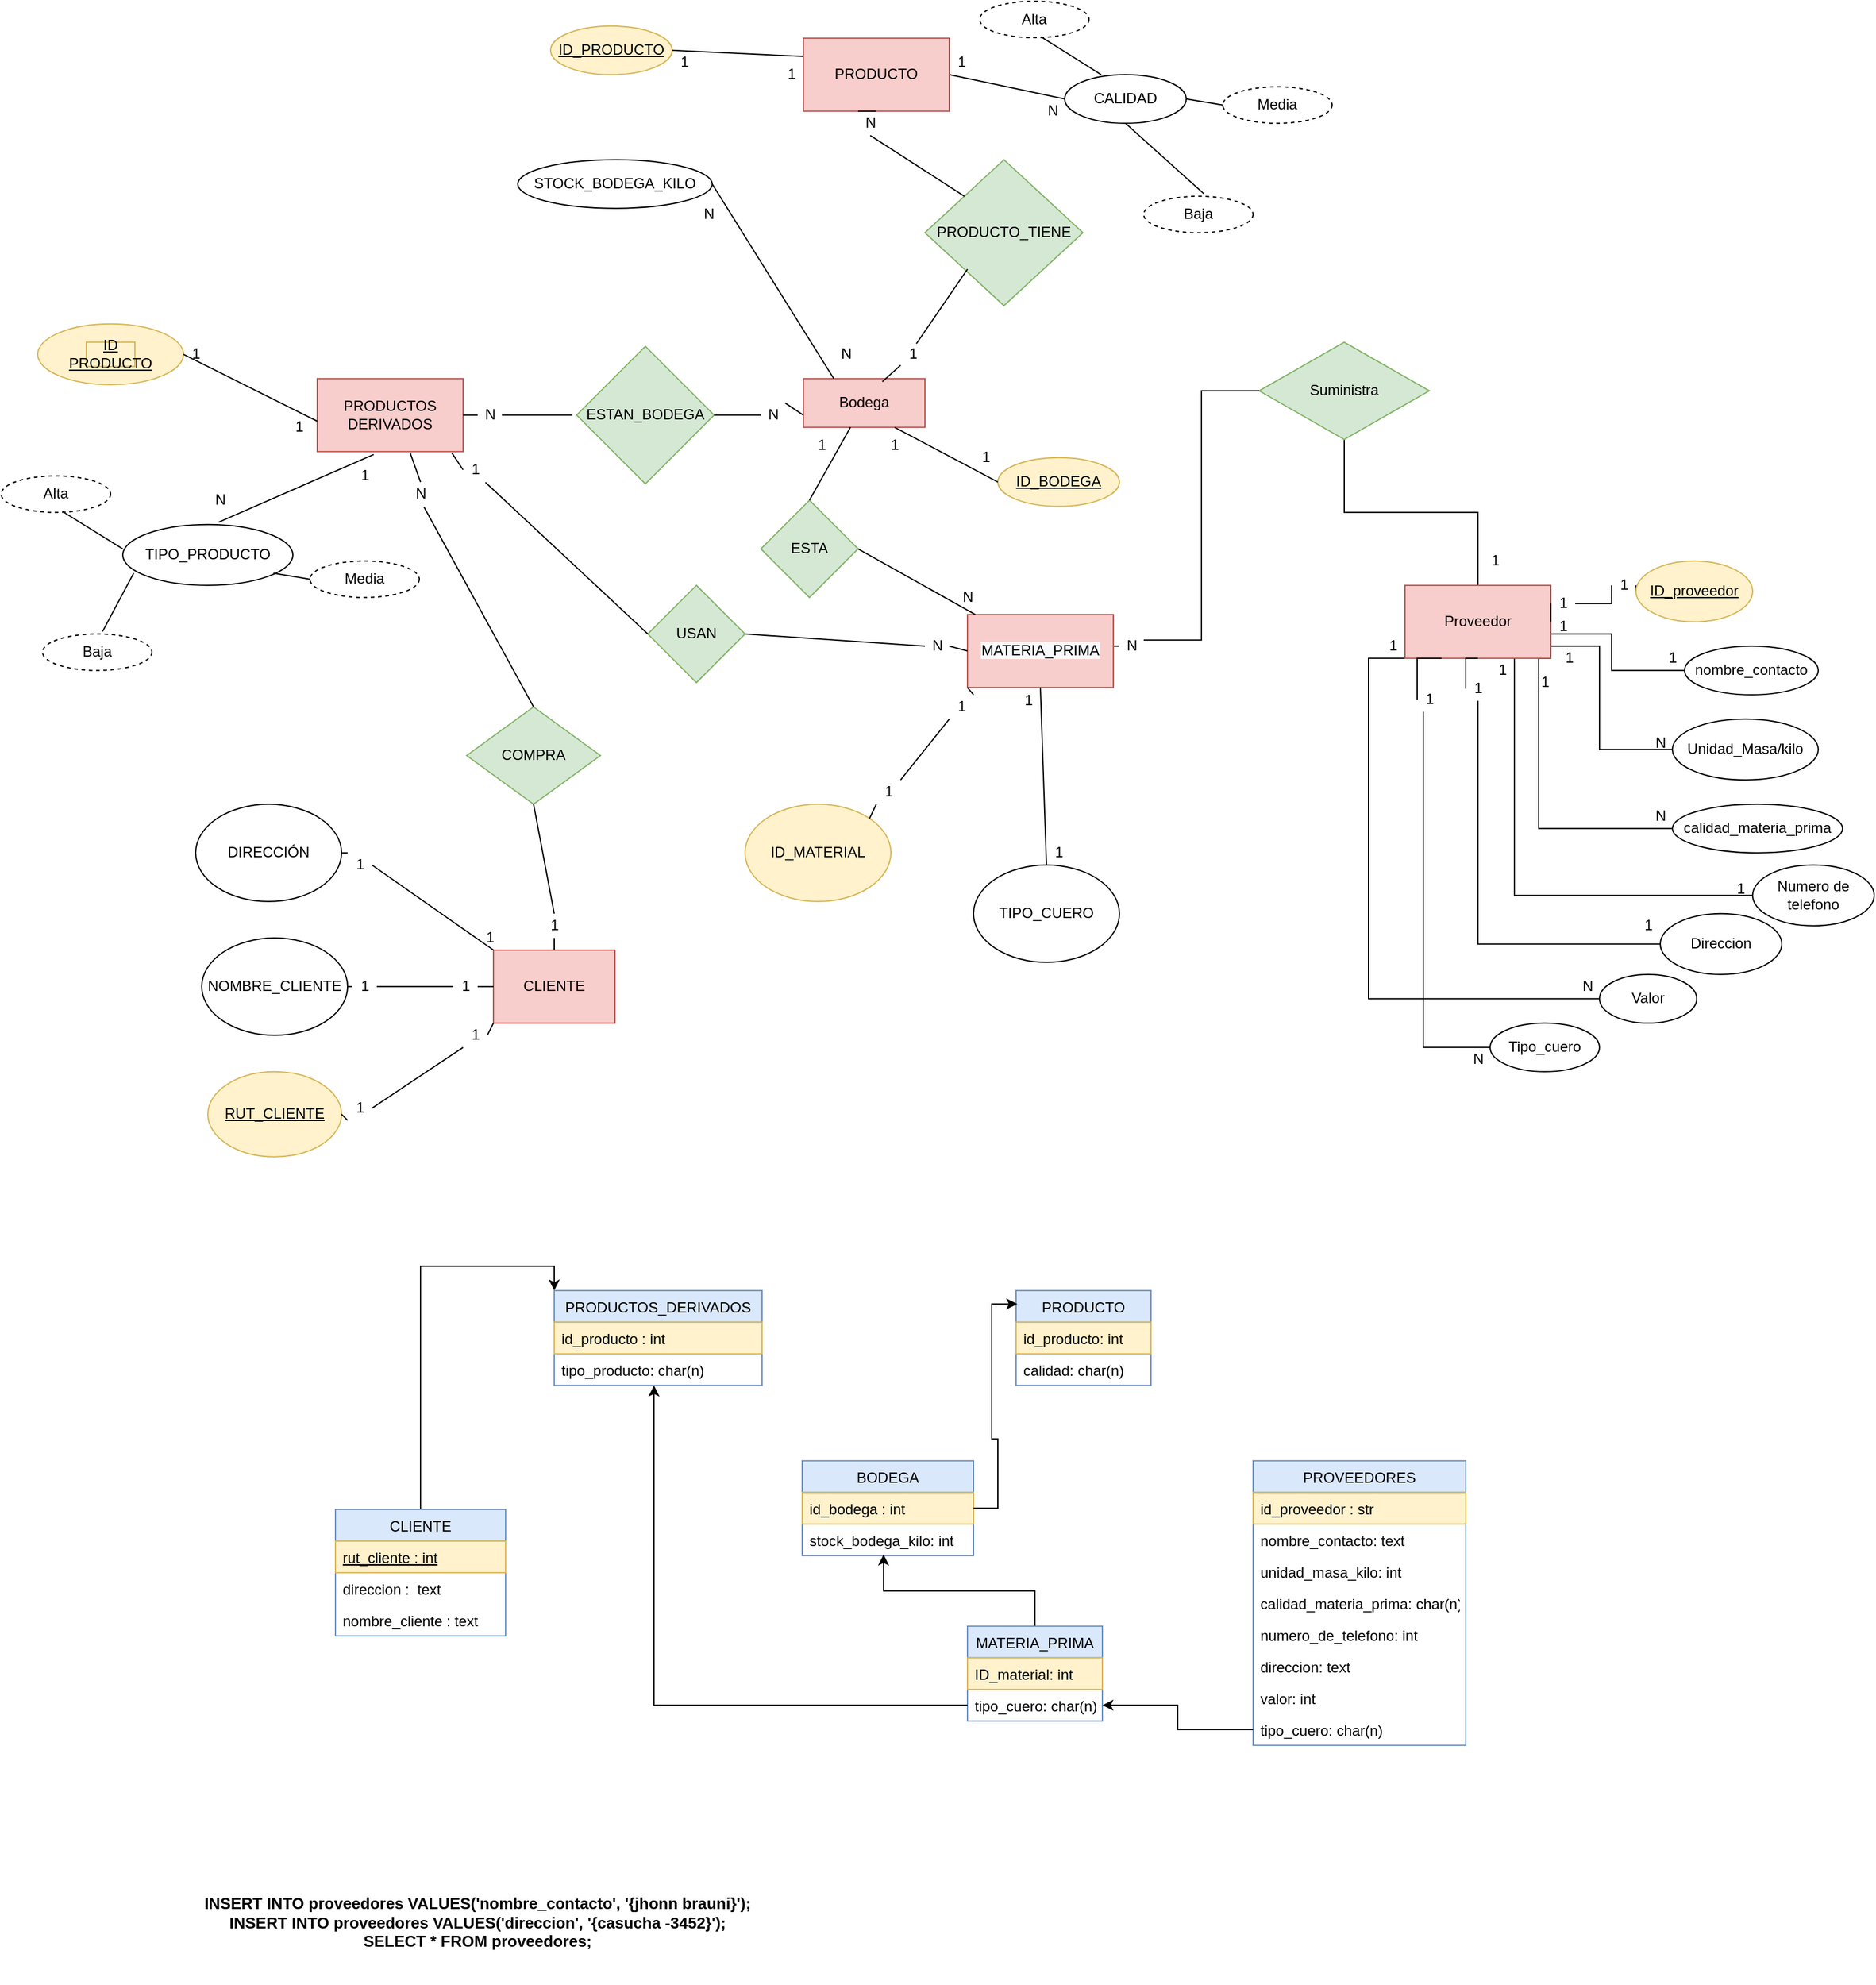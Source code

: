 <mxfile version="14.1.8" type="device" pages="5"><diagram id="hIqfdU7n1S1ffhQA7G08" name="Pag1"><mxGraphModel dx="4616" dy="2303" grid="1" gridSize="10" guides="1" tooltips="1" connect="1" arrows="1" fold="1" page="1" pageScale="1" pageWidth="827" pageHeight="1169" math="0" shadow="0"><root><mxCell id="0"/><mxCell id="1" parent="0"/><mxCell id="1byZy2u_i0lfCtjQkynn-1" style="edgeStyle=orthogonalEdgeStyle;rounded=0;orthogonalLoop=1;jettySize=auto;html=1;exitX=0.5;exitY=0;exitDx=0;exitDy=0;entryX=0;entryY=0;entryDx=0;entryDy=0;fontSize=13;" parent="1" source="1byZy2u_i0lfCtjQkynn-2" target="1byZy2u_i0lfCtjQkynn-6" edge="1"><mxGeometry relative="1" as="geometry"/></mxCell><mxCell id="1byZy2u_i0lfCtjQkynn-2" value="CLIENTE" style="swimlane;fontStyle=0;childLayout=stackLayout;horizontal=1;startSize=26;fillColor=#dae8fc;horizontalStack=0;resizeParent=1;resizeParentMax=0;resizeLast=0;collapsible=1;marginBottom=0;strokeColor=#6c8ebf;" parent="1" vertex="1"><mxGeometry x="-495" y="1630.4" width="140" height="104" as="geometry"/></mxCell><mxCell id="1byZy2u_i0lfCtjQkynn-3" value="rut_cliente : int" style="text;strokeColor=#d6b656;fillColor=#fff2cc;align=left;verticalAlign=top;spacingLeft=4;spacingRight=4;overflow=hidden;rotatable=0;points=[[0,0.5],[1,0.5]];portConstraint=eastwest;fontStyle=4" parent="1byZy2u_i0lfCtjQkynn-2" vertex="1"><mxGeometry y="26" width="140" height="26" as="geometry"/></mxCell><mxCell id="1byZy2u_i0lfCtjQkynn-4" value="direccion :  text" style="text;strokeColor=none;fillColor=none;align=left;verticalAlign=top;spacingLeft=4;spacingRight=4;overflow=hidden;rotatable=0;points=[[0,0.5],[1,0.5]];portConstraint=eastwest;" parent="1byZy2u_i0lfCtjQkynn-2" vertex="1"><mxGeometry y="52" width="140" height="26" as="geometry"/></mxCell><mxCell id="1byZy2u_i0lfCtjQkynn-5" value="nombre_cliente : text" style="text;strokeColor=none;fillColor=none;align=left;verticalAlign=top;spacingLeft=4;spacingRight=4;overflow=hidden;rotatable=0;points=[[0,0.5],[1,0.5]];portConstraint=eastwest;" parent="1byZy2u_i0lfCtjQkynn-2" vertex="1"><mxGeometry y="78" width="140" height="26" as="geometry"/></mxCell><mxCell id="1byZy2u_i0lfCtjQkynn-6" value="PRODUCTOS_DERIVADOS" style="swimlane;fontStyle=0;childLayout=stackLayout;horizontal=1;startSize=26;fillColor=#dae8fc;horizontalStack=0;resizeParent=1;resizeParentMax=0;resizeLast=0;collapsible=1;marginBottom=0;strokeColor=#6c8ebf;" parent="1" vertex="1"><mxGeometry x="-315" y="1450.4" width="171" height="78" as="geometry"/></mxCell><mxCell id="1byZy2u_i0lfCtjQkynn-7" value="id_producto : int" style="text;strokeColor=#d6b656;fillColor=#fff2cc;align=left;verticalAlign=top;spacingLeft=4;spacingRight=4;overflow=hidden;rotatable=0;points=[[0,0.5],[1,0.5]];portConstraint=eastwest;" parent="1byZy2u_i0lfCtjQkynn-6" vertex="1"><mxGeometry y="26" width="171" height="26" as="geometry"/></mxCell><mxCell id="1byZy2u_i0lfCtjQkynn-8" value="tipo_producto: char(n)" style="text;strokeColor=none;fillColor=none;align=left;verticalAlign=top;spacingLeft=4;spacingRight=4;overflow=hidden;rotatable=0;points=[[0,0.5],[1,0.5]];portConstraint=eastwest;" parent="1byZy2u_i0lfCtjQkynn-6" vertex="1"><mxGeometry y="52" width="171" height="26" as="geometry"/></mxCell><mxCell id="1byZy2u_i0lfCtjQkynn-9" value="BODEGA" style="swimlane;fontStyle=0;childLayout=stackLayout;horizontal=1;startSize=26;fillColor=#dae8fc;horizontalStack=0;resizeParent=1;resizeParentMax=0;resizeLast=0;collapsible=1;marginBottom=0;strokeColor=#6c8ebf;" parent="1" vertex="1"><mxGeometry x="-111" y="1590.4" width="141" height="78" as="geometry"/></mxCell><mxCell id="1byZy2u_i0lfCtjQkynn-10" value="id_bodega : int" style="text;strokeColor=#d6b656;fillColor=#fff2cc;align=left;verticalAlign=top;spacingLeft=4;spacingRight=4;overflow=hidden;rotatable=0;points=[[0,0.5],[1,0.5]];portConstraint=eastwest;" parent="1byZy2u_i0lfCtjQkynn-9" vertex="1"><mxGeometry y="26" width="141" height="26" as="geometry"/></mxCell><mxCell id="1byZy2u_i0lfCtjQkynn-11" value="stock_bodega_kilo: int" style="text;strokeColor=none;fillColor=none;align=left;verticalAlign=top;spacingLeft=4;spacingRight=4;overflow=hidden;rotatable=0;points=[[0,0.5],[1,0.5]];portConstraint=eastwest;" parent="1byZy2u_i0lfCtjQkynn-9" vertex="1"><mxGeometry y="52" width="141" height="26" as="geometry"/></mxCell><mxCell id="1byZy2u_i0lfCtjQkynn-12" value="PROVEEDORES" style="swimlane;fontStyle=0;childLayout=stackLayout;horizontal=1;startSize=26;fillColor=#dae8fc;horizontalStack=0;resizeParent=1;resizeParentMax=0;resizeLast=0;collapsible=1;marginBottom=0;strokeColor=#6c8ebf;" parent="1" vertex="1"><mxGeometry x="260" y="1590.4" width="175" height="234" as="geometry"/></mxCell><mxCell id="1byZy2u_i0lfCtjQkynn-13" value="id_proveedor : str&#10;" style="text;strokeColor=#d6b656;fillColor=#fff2cc;align=left;verticalAlign=top;spacingLeft=4;spacingRight=4;overflow=hidden;rotatable=0;points=[[0,0.5],[1,0.5]];portConstraint=eastwest;" parent="1byZy2u_i0lfCtjQkynn-12" vertex="1"><mxGeometry y="26" width="175" height="26" as="geometry"/></mxCell><mxCell id="1byZy2u_i0lfCtjQkynn-14" value="nombre_contacto: text&#10;" style="text;strokeColor=none;fillColor=none;align=left;verticalAlign=top;spacingLeft=4;spacingRight=4;overflow=hidden;rotatable=0;points=[[0,0.5],[1,0.5]];portConstraint=eastwest;" parent="1byZy2u_i0lfCtjQkynn-12" vertex="1"><mxGeometry y="52" width="175" height="26" as="geometry"/></mxCell><mxCell id="1byZy2u_i0lfCtjQkynn-15" value="unidad_masa_kilo: int" style="text;strokeColor=none;fillColor=none;align=left;verticalAlign=top;spacingLeft=4;spacingRight=4;overflow=hidden;rotatable=0;points=[[0,0.5],[1,0.5]];portConstraint=eastwest;" parent="1byZy2u_i0lfCtjQkynn-12" vertex="1"><mxGeometry y="78" width="175" height="26" as="geometry"/></mxCell><mxCell id="1byZy2u_i0lfCtjQkynn-16" value="calidad_materia_prima: char(n)" style="text;strokeColor=none;fillColor=none;align=left;verticalAlign=top;spacingLeft=4;spacingRight=4;overflow=hidden;rotatable=0;points=[[0,0.5],[1,0.5]];portConstraint=eastwest;" parent="1byZy2u_i0lfCtjQkynn-12" vertex="1"><mxGeometry y="104" width="175" height="26" as="geometry"/></mxCell><mxCell id="1byZy2u_i0lfCtjQkynn-17" value="numero_de_telefono: int&#10;" style="text;strokeColor=none;fillColor=none;align=left;verticalAlign=top;spacingLeft=4;spacingRight=4;overflow=hidden;rotatable=0;points=[[0,0.5],[1,0.5]];portConstraint=eastwest;" parent="1byZy2u_i0lfCtjQkynn-12" vertex="1"><mxGeometry y="130" width="175" height="26" as="geometry"/></mxCell><mxCell id="1byZy2u_i0lfCtjQkynn-18" value="direccion: text" style="text;strokeColor=none;fillColor=none;align=left;verticalAlign=top;spacingLeft=4;spacingRight=4;overflow=hidden;rotatable=0;points=[[0,0.5],[1,0.5]];portConstraint=eastwest;" parent="1byZy2u_i0lfCtjQkynn-12" vertex="1"><mxGeometry y="156" width="175" height="26" as="geometry"/></mxCell><mxCell id="1byZy2u_i0lfCtjQkynn-19" value="valor: int" style="text;strokeColor=none;fillColor=none;align=left;verticalAlign=top;spacingLeft=4;spacingRight=4;overflow=hidden;rotatable=0;points=[[0,0.5],[1,0.5]];portConstraint=eastwest;" parent="1byZy2u_i0lfCtjQkynn-12" vertex="1"><mxGeometry y="182" width="175" height="26" as="geometry"/></mxCell><mxCell id="1byZy2u_i0lfCtjQkynn-20" value="tipo_cuero: char(n)" style="text;strokeColor=none;fillColor=none;align=left;verticalAlign=top;spacingLeft=4;spacingRight=4;overflow=hidden;rotatable=0;points=[[0,0.5],[1,0.5]];portConstraint=eastwest;" parent="1byZy2u_i0lfCtjQkynn-12" vertex="1"><mxGeometry y="208" width="175" height="26" as="geometry"/></mxCell><mxCell id="1byZy2u_i0lfCtjQkynn-21" style="edgeStyle=orthogonalEdgeStyle;rounded=0;orthogonalLoop=1;jettySize=auto;html=1;exitX=0.5;exitY=0;exitDx=0;exitDy=0;entryX=0.475;entryY=0.962;entryDx=0;entryDy=0;entryPerimeter=0;fontSize=13;" parent="1" source="1byZy2u_i0lfCtjQkynn-22" target="1byZy2u_i0lfCtjQkynn-11" edge="1"><mxGeometry relative="1" as="geometry"/></mxCell><mxCell id="1byZy2u_i0lfCtjQkynn-22" value="MATERIA_PRIMA" style="swimlane;fontStyle=0;childLayout=stackLayout;horizontal=1;startSize=26;fillColor=#dae8fc;horizontalStack=0;resizeParent=1;resizeParentMax=0;resizeLast=0;collapsible=1;marginBottom=0;strokeColor=#6c8ebf;" parent="1" vertex="1"><mxGeometry x="25" y="1726.4" width="111" height="78" as="geometry"/></mxCell><mxCell id="1byZy2u_i0lfCtjQkynn-23" value="ID_material: int" style="text;strokeColor=#d6b656;fillColor=#fff2cc;align=left;verticalAlign=top;spacingLeft=4;spacingRight=4;overflow=hidden;rotatable=0;points=[[0,0.5],[1,0.5]];portConstraint=eastwest;" parent="1byZy2u_i0lfCtjQkynn-22" vertex="1"><mxGeometry y="26" width="111" height="26" as="geometry"/></mxCell><mxCell id="1byZy2u_i0lfCtjQkynn-24" value="tipo_cuero: char(n)" style="text;strokeColor=none;fillColor=none;align=left;verticalAlign=top;spacingLeft=4;spacingRight=4;overflow=hidden;rotatable=0;points=[[0,0.5],[1,0.5]];portConstraint=eastwest;" parent="1byZy2u_i0lfCtjQkynn-22" vertex="1"><mxGeometry y="52" width="111" height="26" as="geometry"/></mxCell><mxCell id="1byZy2u_i0lfCtjQkynn-25" value="PRODUCTO" style="swimlane;fontStyle=0;childLayout=stackLayout;horizontal=1;startSize=26;fillColor=#dae8fc;horizontalStack=0;resizeParent=1;resizeParentMax=0;resizeLast=0;collapsible=1;marginBottom=0;strokeColor=#6c8ebf;" parent="1" vertex="1"><mxGeometry x="65" y="1450.4" width="111" height="78" as="geometry"/></mxCell><mxCell id="1byZy2u_i0lfCtjQkynn-26" value="id_producto: int" style="text;strokeColor=#d6b656;fillColor=#fff2cc;align=left;verticalAlign=top;spacingLeft=4;spacingRight=4;overflow=hidden;rotatable=0;points=[[0,0.5],[1,0.5]];portConstraint=eastwest;" parent="1byZy2u_i0lfCtjQkynn-25" vertex="1"><mxGeometry y="26" width="111" height="26" as="geometry"/></mxCell><mxCell id="1byZy2u_i0lfCtjQkynn-27" value="calidad: char(n)" style="text;strokeColor=none;fillColor=none;align=left;verticalAlign=top;spacingLeft=4;spacingRight=4;overflow=hidden;rotatable=0;points=[[0,0.5],[1,0.5]];portConstraint=eastwest;" parent="1byZy2u_i0lfCtjQkynn-25" vertex="1"><mxGeometry y="52" width="111" height="26" as="geometry"/></mxCell><mxCell id="1byZy2u_i0lfCtjQkynn-28" value="INSERT INTO proveedores VALUES('nombre_contacto', '{jhonn brauni}');&lt;br style=&quot;font-size: 13px;&quot;&gt;INSERT INTO proveedores VALUES('direccion', '{casucha -3452}');&lt;br style=&quot;font-size: 13px;&quot;&gt;SELECT * FROM proveedores;" style="text;html=1;strokeColor=none;fillColor=none;align=center;verticalAlign=middle;whiteSpace=wrap;rounded=0;fontStyle=1;fontSize=13;" parent="1" vertex="1"><mxGeometry x="-678" y="1920.4" width="600" height="100" as="geometry"/></mxCell><mxCell id="1byZy2u_i0lfCtjQkynn-29" style="edgeStyle=orthogonalEdgeStyle;rounded=0;orthogonalLoop=1;jettySize=auto;html=1;exitX=0;exitY=0.5;exitDx=0;exitDy=0;entryX=1;entryY=0.5;entryDx=0;entryDy=0;fontSize=13;" parent="1" source="1byZy2u_i0lfCtjQkynn-20" target="1byZy2u_i0lfCtjQkynn-24" edge="1"><mxGeometry relative="1" as="geometry"/></mxCell><mxCell id="1byZy2u_i0lfCtjQkynn-30" style="edgeStyle=orthogonalEdgeStyle;rounded=0;orthogonalLoop=1;jettySize=auto;html=1;exitX=1;exitY=0.5;exitDx=0;exitDy=0;entryX=0.009;entryY=0.141;entryDx=0;entryDy=0;entryPerimeter=0;fontSize=13;" parent="1" source="1byZy2u_i0lfCtjQkynn-10" target="1byZy2u_i0lfCtjQkynn-25" edge="1"><mxGeometry relative="1" as="geometry"/></mxCell><mxCell id="1byZy2u_i0lfCtjQkynn-31" style="edgeStyle=orthogonalEdgeStyle;rounded=0;orthogonalLoop=1;jettySize=auto;html=1;exitX=0;exitY=0.5;exitDx=0;exitDy=0;entryX=0.48;entryY=1;entryDx=0;entryDy=0;entryPerimeter=0;fontSize=13;" parent="1" source="1byZy2u_i0lfCtjQkynn-24" target="1byZy2u_i0lfCtjQkynn-8" edge="1"><mxGeometry relative="1" as="geometry"/></mxCell><mxCell id="1byZy2u_i0lfCtjQkynn-32" style="edgeStyle=orthogonalEdgeStyle;rounded=0;orthogonalLoop=1;jettySize=auto;html=1;exitX=1;exitY=0.5;exitDx=0;exitDy=0;entryX=0;entryY=0.5;entryDx=0;entryDy=0;endArrow=none;endFill=0;" parent="1" source="1byZy2u_i0lfCtjQkynn-167" target="1byZy2u_i0lfCtjQkynn-44" edge="1"><mxGeometry relative="1" as="geometry"/></mxCell><mxCell id="1byZy2u_i0lfCtjQkynn-33" style="edgeStyle=orthogonalEdgeStyle;rounded=0;orthogonalLoop=1;jettySize=auto;html=1;exitX=1;exitY=0.5;exitDx=0;exitDy=0;endArrow=none;endFill=0;" parent="1" source="1byZy2u_i0lfCtjQkynn-41" target="1byZy2u_i0lfCtjQkynn-48" edge="1"><mxGeometry relative="1" as="geometry"><Array as="points"><mxPoint x="505" y="910.4"/><mxPoint x="555" y="910.4"/><mxPoint x="555" y="940.4"/></Array></mxGeometry></mxCell><mxCell id="1byZy2u_i0lfCtjQkynn-34" style="edgeStyle=orthogonalEdgeStyle;rounded=0;orthogonalLoop=1;jettySize=auto;html=1;exitX=1;exitY=0.75;exitDx=0;exitDy=0;entryX=0;entryY=0.5;entryDx=0;entryDy=0;endArrow=none;endFill=0;" parent="1" source="1byZy2u_i0lfCtjQkynn-41" target="1byZy2u_i0lfCtjQkynn-46" edge="1"><mxGeometry relative="1" as="geometry"><Array as="points"><mxPoint x="505" y="920.4"/><mxPoint x="545" y="920.4"/><mxPoint x="545" y="1005.4"/></Array></mxGeometry></mxCell><mxCell id="1byZy2u_i0lfCtjQkynn-35" style="edgeStyle=orthogonalEdgeStyle;rounded=0;orthogonalLoop=1;jettySize=auto;html=1;entryX=0;entryY=0.5;entryDx=0;entryDy=0;endArrow=none;endFill=0;exitX=1;exitY=1;exitDx=0;exitDy=0;" parent="1" source="1byZy2u_i0lfCtjQkynn-41" target="1byZy2u_i0lfCtjQkynn-45" edge="1"><mxGeometry relative="1" as="geometry"><Array as="points"><mxPoint x="495" y="930.4"/><mxPoint x="495" y="1070.4"/></Array><mxPoint x="495" y="960.4" as="sourcePoint"/></mxGeometry></mxCell><mxCell id="1byZy2u_i0lfCtjQkynn-36" style="edgeStyle=orthogonalEdgeStyle;rounded=0;orthogonalLoop=1;jettySize=auto;html=1;exitX=0.75;exitY=1;exitDx=0;exitDy=0;entryX=0;entryY=0.5;entryDx=0;entryDy=0;endArrow=none;endFill=0;" parent="1" source="1byZy2u_i0lfCtjQkynn-41" target="1byZy2u_i0lfCtjQkynn-43" edge="1"><mxGeometry relative="1" as="geometry"/></mxCell><mxCell id="1byZy2u_i0lfCtjQkynn-37" style="edgeStyle=orthogonalEdgeStyle;rounded=0;orthogonalLoop=1;jettySize=auto;html=1;exitX=0;exitY=1;exitDx=0;exitDy=0;entryX=0;entryY=0.5;entryDx=0;entryDy=0;endArrow=none;endFill=0;" parent="1" source="1byZy2u_i0lfCtjQkynn-41" target="1byZy2u_i0lfCtjQkynn-47" edge="1"><mxGeometry relative="1" as="geometry"><Array as="points"><mxPoint x="355" y="930.4"/><mxPoint x="355" y="1210.4"/></Array></mxGeometry></mxCell><mxCell id="1byZy2u_i0lfCtjQkynn-38" style="edgeStyle=orthogonalEdgeStyle;rounded=0;orthogonalLoop=1;jettySize=auto;html=1;exitX=0.25;exitY=1;exitDx=0;exitDy=0;entryX=0;entryY=0.5;entryDx=0;entryDy=0;endArrow=none;endFill=0;" parent="1" source="1byZy2u_i0lfCtjQkynn-163" target="1byZy2u_i0lfCtjQkynn-42" edge="1"><mxGeometry relative="1" as="geometry"/></mxCell><mxCell id="1byZy2u_i0lfCtjQkynn-39" style="edgeStyle=orthogonalEdgeStyle;rounded=0;orthogonalLoop=1;jettySize=auto;html=1;exitX=0.5;exitY=0;exitDx=0;exitDy=0;endArrow=none;endFill=0;" parent="1" source="1byZy2u_i0lfCtjQkynn-41" target="1byZy2u_i0lfCtjQkynn-50" edge="1"><mxGeometry relative="1" as="geometry"/></mxCell><mxCell id="1byZy2u_i0lfCtjQkynn-40" style="edgeStyle=orthogonalEdgeStyle;rounded=0;orthogonalLoop=1;jettySize=auto;html=1;exitX=0.5;exitY=1;exitDx=0;exitDy=0;entryX=0;entryY=0.5;entryDx=0;entryDy=0;endArrow=none;endFill=0;" parent="1" source="1byZy2u_i0lfCtjQkynn-169" target="1byZy2u_i0lfCtjQkynn-51" edge="1"><mxGeometry relative="1" as="geometry"/></mxCell><mxCell id="1byZy2u_i0lfCtjQkynn-41" value="Proveedor" style="rounded=0;whiteSpace=wrap;html=1;fillColor=#f8cecc;strokeColor=#b85450;" parent="1" vertex="1"><mxGeometry x="385" y="870.4" width="120" height="60" as="geometry"/></mxCell><mxCell id="1byZy2u_i0lfCtjQkynn-42" value="Tipo_cuero" style="ellipse;whiteSpace=wrap;html=1;" parent="1" vertex="1"><mxGeometry x="455" y="1230.4" width="90" height="40" as="geometry"/></mxCell><mxCell id="1byZy2u_i0lfCtjQkynn-43" value="Numero de telefono" style="ellipse;whiteSpace=wrap;html=1;" parent="1" vertex="1"><mxGeometry x="671" y="1100.4" width="100" height="50" as="geometry"/></mxCell><mxCell id="1byZy2u_i0lfCtjQkynn-44" value="&lt;u&gt;ID_proveedor&lt;/u&gt;" style="ellipse;whiteSpace=wrap;html=1;fillColor=#fff2cc;strokeColor=#d6b656;" parent="1" vertex="1"><mxGeometry x="575" y="850.4" width="96" height="50" as="geometry"/></mxCell><mxCell id="1byZy2u_i0lfCtjQkynn-45" value="calidad_materia_prima" style="ellipse;whiteSpace=wrap;html=1;" parent="1" vertex="1"><mxGeometry x="605" y="1050.4" width="140" height="40" as="geometry"/></mxCell><mxCell id="1byZy2u_i0lfCtjQkynn-46" value="Unidad_Masa/kilo" style="ellipse;whiteSpace=wrap;html=1;" parent="1" vertex="1"><mxGeometry x="605" y="980.4" width="120" height="50" as="geometry"/></mxCell><mxCell id="1byZy2u_i0lfCtjQkynn-47" value="Valor" style="ellipse;whiteSpace=wrap;html=1;" parent="1" vertex="1"><mxGeometry x="545" y="1190.4" width="80" height="40" as="geometry"/></mxCell><mxCell id="1byZy2u_i0lfCtjQkynn-48" value="nombre_contacto" style="ellipse;whiteSpace=wrap;html=1;" parent="1" vertex="1"><mxGeometry x="615" y="920.4" width="110" height="40" as="geometry"/></mxCell><mxCell id="1byZy2u_i0lfCtjQkynn-49" style="edgeStyle=orthogonalEdgeStyle;rounded=0;orthogonalLoop=1;jettySize=auto;html=1;exitX=0;exitY=0.5;exitDx=0;exitDy=0;entryX=1;entryY=0.25;entryDx=0;entryDy=0;endArrow=none;endFill=0;" parent="1" source="1byZy2u_i0lfCtjQkynn-158" target="1byZy2u_i0lfCtjQkynn-99" edge="1"><mxGeometry relative="1" as="geometry"><mxPoint x="445" y="640.4" as="targetPoint"/></mxGeometry></mxCell><mxCell id="1byZy2u_i0lfCtjQkynn-50" value="Suministra" style="rhombus;whiteSpace=wrap;html=1;fillColor=#d5e8d4;strokeColor=#82b366;" parent="1" vertex="1"><mxGeometry x="265" y="670.4" width="140" height="80" as="geometry"/></mxCell><mxCell id="1byZy2u_i0lfCtjQkynn-51" value="Direccion" style="ellipse;whiteSpace=wrap;html=1;" parent="1" vertex="1"><mxGeometry x="595" y="1140.4" width="100" height="50" as="geometry"/></mxCell><mxCell id="1byZy2u_i0lfCtjQkynn-52" value="CLIENTE" style="rounded=0;whiteSpace=wrap;html=1;fillColor=#f8cecc;strokeColor=#b85450;" parent="1" vertex="1"><mxGeometry x="-365" y="1170.4" width="100" height="60" as="geometry"/></mxCell><mxCell id="1byZy2u_i0lfCtjQkynn-53" value="&lt;u&gt;RUT_CLIENTE&lt;/u&gt;" style="ellipse;whiteSpace=wrap;html=1;fillColor=#fff2cc;strokeColor=#d6b656;" parent="1" vertex="1"><mxGeometry x="-600" y="1270.4" width="110" height="70" as="geometry"/></mxCell><mxCell id="1byZy2u_i0lfCtjQkynn-54" value="" style="endArrow=none;html=1;entryX=0;entryY=1;entryDx=0;entryDy=0;exitX=1;exitY=0.5;exitDx=0;exitDy=0;startArrow=none;startFill=0;" parent="1" source="1byZy2u_i0lfCtjQkynn-147" target="1byZy2u_i0lfCtjQkynn-52" edge="1"><mxGeometry width="50" height="50" relative="1" as="geometry"><mxPoint x="-540" y="1430.4" as="sourcePoint"/><mxPoint x="-490" y="1380.4" as="targetPoint"/></mxGeometry></mxCell><mxCell id="1byZy2u_i0lfCtjQkynn-55" value="NOMBRE_CLIENTE" style="ellipse;whiteSpace=wrap;html=1;" parent="1" vertex="1"><mxGeometry x="-605" y="1160.4" width="120" height="80" as="geometry"/></mxCell><mxCell id="1byZy2u_i0lfCtjQkynn-56" value="" style="endArrow=none;html=1;exitX=0;exitY=0.5;exitDx=0;exitDy=0;entryX=1;entryY=0.5;entryDx=0;entryDy=0;startArrow=none;startFill=0;endFill=0;" parent="1" source="1byZy2u_i0lfCtjQkynn-145" target="1byZy2u_i0lfCtjQkynn-55" edge="1"><mxGeometry width="50" height="50" relative="1" as="geometry"><mxPoint x="-340" y="1230.4" as="sourcePoint"/><mxPoint x="-485" y="1200.4" as="targetPoint"/></mxGeometry></mxCell><mxCell id="1byZy2u_i0lfCtjQkynn-57" value="DIRECCIÓN" style="ellipse;whiteSpace=wrap;html=1;" parent="1" vertex="1"><mxGeometry x="-610" y="1050.4" width="120" height="80" as="geometry"/></mxCell><mxCell id="1byZy2u_i0lfCtjQkynn-58" value="" style="endArrow=none;html=1;entryX=1;entryY=0.5;entryDx=0;entryDy=0;exitX=0;exitY=0;exitDx=0;exitDy=0;startArrow=none;startFill=0;endFill=0;" parent="1" source="1byZy2u_i0lfCtjQkynn-121" target="1byZy2u_i0lfCtjQkynn-57" edge="1"><mxGeometry width="50" height="50" relative="1" as="geometry"><mxPoint x="-350" y="1290.4" as="sourcePoint"/><mxPoint x="-280" y="1210.4" as="targetPoint"/></mxGeometry></mxCell><mxCell id="1byZy2u_i0lfCtjQkynn-59" value="COMPRA" style="rhombus;whiteSpace=wrap;html=1;fillColor=#d5e8d4;strokeColor=#82b366;" parent="1" vertex="1"><mxGeometry x="-387" y="970.4" width="110" height="80" as="geometry"/></mxCell><mxCell id="1byZy2u_i0lfCtjQkynn-60" value="" style="endArrow=none;html=1;entryX=0.5;entryY=1;entryDx=0;entryDy=0;endFill=0;exitX=0.5;exitY=0;exitDx=0;exitDy=0;" parent="1" source="1byZy2u_i0lfCtjQkynn-123" target="1byZy2u_i0lfCtjQkynn-59" edge="1"><mxGeometry width="50" height="50" relative="1" as="geometry"><mxPoint x="-235" y="1350.4" as="sourcePoint"/><mxPoint x="-185" y="1300.4" as="targetPoint"/></mxGeometry></mxCell><mxCell id="1byZy2u_i0lfCtjQkynn-61" value="Bodega" style="whiteSpace=wrap;html=1;align=center;fillColor=#f8cecc;strokeColor=#b85450;" parent="1" vertex="1"><mxGeometry x="-110" y="700.4" width="100" height="40" as="geometry"/></mxCell><mxCell id="1byZy2u_i0lfCtjQkynn-62" value="STOCK_BODEGA_KILO" style="ellipse;whiteSpace=wrap;html=1;align=center;" parent="1" vertex="1"><mxGeometry x="-345" y="520.4" width="160" height="40" as="geometry"/></mxCell><mxCell id="1byZy2u_i0lfCtjQkynn-63" value="&lt;u&gt;ID_BODEGA&lt;/u&gt;" style="ellipse;whiteSpace=wrap;html=1;align=center;fillColor=#fff2cc;strokeColor=#d6b656;" parent="1" vertex="1"><mxGeometry x="50" y="765.4" width="100" height="40" as="geometry"/></mxCell><mxCell id="1byZy2u_i0lfCtjQkynn-64" value="CALIDAD" style="ellipse;whiteSpace=wrap;html=1;align=center;" parent="1" vertex="1"><mxGeometry x="105" y="450.4" width="100" height="40" as="geometry"/></mxCell><mxCell id="1byZy2u_i0lfCtjQkynn-65" value="" style="endArrow=none;html=1;entryX=1;entryY=0.5;entryDx=0;entryDy=0;exitX=0.25;exitY=0;exitDx=0;exitDy=0;endFill=0;" parent="1" source="1byZy2u_i0lfCtjQkynn-61" target="1byZy2u_i0lfCtjQkynn-62" edge="1"><mxGeometry width="50" height="50" relative="1" as="geometry"><mxPoint x="-285" y="750.4" as="sourcePoint"/><mxPoint x="-235" y="700.4" as="targetPoint"/></mxGeometry></mxCell><mxCell id="1byZy2u_i0lfCtjQkynn-66" value="" style="endArrow=none;html=1;entryX=1;entryY=0.5;entryDx=0;entryDy=0;exitX=0;exitY=0.5;exitDx=0;exitDy=0;endFill=0;" parent="1" source="1byZy2u_i0lfCtjQkynn-64" target="1byZy2u_i0lfCtjQkynn-90" edge="1"><mxGeometry width="50" height="50" relative="1" as="geometry"><mxPoint x="-285" y="750.4" as="sourcePoint"/><mxPoint x="-235" y="700.4" as="targetPoint"/></mxGeometry></mxCell><mxCell id="1byZy2u_i0lfCtjQkynn-67" value="&lt;u&gt;ID_PRODUCTO&lt;/u&gt;" style="ellipse;whiteSpace=wrap;html=1;align=center;fillColor=#fff2cc;strokeColor=#d6b656;" parent="1" vertex="1"><mxGeometry x="-318" y="410.4" width="100" height="40" as="geometry"/></mxCell><mxCell id="1byZy2u_i0lfCtjQkynn-68" value="" style="endArrow=none;html=1;entryX=0;entryY=0.25;entryDx=0;entryDy=0;exitX=1;exitY=0.5;exitDx=0;exitDy=0;startArrow=none;startFill=0;" parent="1" source="1byZy2u_i0lfCtjQkynn-67" target="1byZy2u_i0lfCtjQkynn-90" edge="1"><mxGeometry width="50" height="50" relative="1" as="geometry"><mxPoint x="-705" y="520.4" as="sourcePoint"/><mxPoint x="-655" y="470.4" as="targetPoint"/></mxGeometry></mxCell><mxCell id="1byZy2u_i0lfCtjQkynn-69" value="PRODUCTOS DERIVADOS" style="rounded=0;whiteSpace=wrap;html=1;fillColor=#f8cecc;strokeColor=#b85450;" parent="1" vertex="1"><mxGeometry x="-510" y="700.4" width="120" height="60" as="geometry"/></mxCell><mxCell id="1byZy2u_i0lfCtjQkynn-70" value="TIPO_PRODUCTO" style="ellipse;whiteSpace=wrap;html=1;" parent="1" vertex="1"><mxGeometry x="-670" y="820.4" width="140" height="50" as="geometry"/></mxCell><mxCell id="1byZy2u_i0lfCtjQkynn-71" value="" style="whiteSpace=wrap;html=1;aspect=fixed;rotation=45;fillColor=#d5e8d4;strokeColor=#82b366;" parent="1" vertex="1"><mxGeometry x="-280" y="690.4" width="80" height="80" as="geometry"/></mxCell><mxCell id="1byZy2u_i0lfCtjQkynn-72" value="ESTAN_BODEGA" style="text;html=1;strokeColor=none;fillColor=none;align=center;verticalAlign=middle;whiteSpace=wrap;rounded=0;" parent="1" vertex="1"><mxGeometry x="-280" y="705.4" width="80" height="50" as="geometry"/></mxCell><mxCell id="1byZy2u_i0lfCtjQkynn-73" value="" style="ellipse;whiteSpace=wrap;html=1;dashed=1;" parent="1" vertex="1"><mxGeometry x="-770" y="780.4" width="90" height="30" as="geometry"/></mxCell><mxCell id="1byZy2u_i0lfCtjQkynn-74" value="Alta" style="text;html=1;strokeColor=none;fillColor=none;align=center;verticalAlign=middle;whiteSpace=wrap;rounded=0;" parent="1" vertex="1"><mxGeometry x="-745" y="785.4" width="40" height="20" as="geometry"/></mxCell><mxCell id="1byZy2u_i0lfCtjQkynn-75" value="" style="ellipse;whiteSpace=wrap;html=1;dashed=1;" parent="1" vertex="1"><mxGeometry x="-736" y="910.4" width="90" height="30" as="geometry"/></mxCell><mxCell id="1byZy2u_i0lfCtjQkynn-76" value="Baja" style="text;html=1;strokeColor=none;fillColor=none;align=center;verticalAlign=middle;whiteSpace=wrap;rounded=0;" parent="1" vertex="1"><mxGeometry x="-711" y="915.4" width="40" height="20" as="geometry"/></mxCell><mxCell id="1byZy2u_i0lfCtjQkynn-77" value="" style="ellipse;whiteSpace=wrap;html=1;dashed=1;" parent="1" vertex="1"><mxGeometry x="-516" y="850.4" width="90" height="30" as="geometry"/></mxCell><mxCell id="1byZy2u_i0lfCtjQkynn-78" value="Media" style="text;html=1;strokeColor=none;fillColor=none;align=center;verticalAlign=middle;whiteSpace=wrap;rounded=0;" parent="1" vertex="1"><mxGeometry x="-491" y="855.4" width="40" height="20" as="geometry"/></mxCell><mxCell id="1byZy2u_i0lfCtjQkynn-79" value="" style="endArrow=none;html=1;exitX=0.387;exitY=1.04;exitDx=0;exitDy=0;entryX=0.564;entryY=-0.04;entryDx=0;entryDy=0;entryPerimeter=0;endFill=0;exitPerimeter=0;" parent="1" source="1byZy2u_i0lfCtjQkynn-69" target="1byZy2u_i0lfCtjQkynn-70" edge="1"><mxGeometry width="50" height="50" relative="1" as="geometry"><mxPoint x="-330" y="720.4" as="sourcePoint"/><mxPoint x="-280" y="670.4" as="targetPoint"/></mxGeometry></mxCell><mxCell id="1byZy2u_i0lfCtjQkynn-80" value="" style="endArrow=none;html=1;exitX=1;exitY=0.5;exitDx=0;exitDy=0;endFill=0;" parent="1" source="1byZy2u_i0lfCtjQkynn-151" edge="1"><mxGeometry width="50" height="50" relative="1" as="geometry"><mxPoint x="-330" y="720.4" as="sourcePoint"/><mxPoint x="-300" y="730.4" as="targetPoint"/></mxGeometry></mxCell><mxCell id="1byZy2u_i0lfCtjQkynn-81" value="" style="endArrow=none;html=1;exitX=1;exitY=0;exitDx=0;exitDy=0;entryX=0;entryY=0.5;entryDx=0;entryDy=0;endFill=0;" parent="1" source="1byZy2u_i0lfCtjQkynn-153" edge="1"><mxGeometry width="50" height="50" relative="1" as="geometry"><mxPoint x="-180" y="730.4" as="sourcePoint"/><mxPoint x="-110" y="730.4" as="targetPoint"/></mxGeometry></mxCell><mxCell id="1byZy2u_i0lfCtjQkynn-82" value="" style="endArrow=none;html=1;exitX=0.5;exitY=0;exitDx=0;exitDy=0;entryX=0.562;entryY=0.978;entryDx=0;entryDy=0;entryPerimeter=0;endFill=0;" parent="1" target="1byZy2u_i0lfCtjQkynn-73" edge="1"><mxGeometry width="50" height="50" relative="1" as="geometry"><mxPoint x="-670" y="840.4" as="sourcePoint"/><mxPoint x="-700" y="830.4" as="targetPoint"/></mxGeometry></mxCell><mxCell id="1byZy2u_i0lfCtjQkynn-83" value="" style="endArrow=none;html=1;entryX=0.549;entryY=-0.07;entryDx=0;entryDy=0;entryPerimeter=0;exitX=0.5;exitY=1;exitDx=0;exitDy=0;endFill=0;" parent="1" target="1byZy2u_i0lfCtjQkynn-75" edge="1"><mxGeometry width="50" height="50" relative="1" as="geometry"><mxPoint x="-661" y="860.4" as="sourcePoint"/><mxPoint x="-691" y="810.4" as="targetPoint"/></mxGeometry></mxCell><mxCell id="1byZy2u_i0lfCtjQkynn-84" value="" style="endArrow=none;html=1;entryX=0;entryY=0.5;entryDx=0;entryDy=0;exitX=1;exitY=0.5;exitDx=0;exitDy=0;endFill=0;" parent="1" target="1byZy2u_i0lfCtjQkynn-77" edge="1"><mxGeometry width="50" height="50" relative="1" as="geometry"><mxPoint x="-546" y="860.4" as="sourcePoint"/><mxPoint x="-636" y="835.4" as="targetPoint"/></mxGeometry></mxCell><mxCell id="1byZy2u_i0lfCtjQkynn-85" value="" style="ellipse;whiteSpace=wrap;html=1;fillColor=#fff2cc;strokeColor=#d6b656;" parent="1" vertex="1"><mxGeometry x="-740" y="655.4" width="120" height="50" as="geometry"/></mxCell><mxCell id="1byZy2u_i0lfCtjQkynn-86" value="&lt;u&gt;ID PRODUCTO&lt;/u&gt;" style="text;html=1;strokeColor=#d6b656;fillColor=#fff2cc;align=center;verticalAlign=middle;whiteSpace=wrap;rounded=0;" parent="1" vertex="1"><mxGeometry x="-700" y="670.4" width="40" height="20" as="geometry"/></mxCell><mxCell id="1byZy2u_i0lfCtjQkynn-87" value="" style="endArrow=none;html=1;exitX=1;exitY=0.5;exitDx=0;exitDy=0;entryX=0;entryY=0.583;entryDx=0;entryDy=0;entryPerimeter=0;endFill=0;" parent="1" source="1byZy2u_i0lfCtjQkynn-85" target="1byZy2u_i0lfCtjQkynn-69" edge="1"><mxGeometry width="50" height="50" relative="1" as="geometry"><mxPoint x="-450" y="840.4" as="sourcePoint"/><mxPoint x="-400" y="790.4" as="targetPoint"/></mxGeometry></mxCell><mxCell id="1byZy2u_i0lfCtjQkynn-88" value="ID_MATERIAL" style="ellipse;whiteSpace=wrap;html=1;fillColor=#fff2cc;strokeColor=#d6b656;" parent="1" vertex="1"><mxGeometry x="-158" y="1050.4" width="120" height="80" as="geometry"/></mxCell><mxCell id="1byZy2u_i0lfCtjQkynn-89" value="" style="endArrow=none;html=1;exitX=0.5;exitY=0;exitDx=0;exitDy=0;entryX=0.637;entryY=1.017;entryDx=0;entryDy=0;entryPerimeter=0;" parent="1" source="1byZy2u_i0lfCtjQkynn-126" target="1byZy2u_i0lfCtjQkynn-69" edge="1"><mxGeometry width="50" height="50" relative="1" as="geometry"><mxPoint x="-75" y="940.4" as="sourcePoint"/><mxPoint x="-25" y="890.4" as="targetPoint"/><Array as="points"/></mxGeometry></mxCell><mxCell id="1byZy2u_i0lfCtjQkynn-90" value="&lt;span&gt;PRODUCTO&lt;/span&gt;" style="rounded=0;whiteSpace=wrap;html=1;fillColor=#f8cecc;strokeColor=#b85450;" parent="1" vertex="1"><mxGeometry x="-110" y="420.4" width="120" height="60" as="geometry"/></mxCell><mxCell id="1byZy2u_i0lfCtjQkynn-91" value="PRODUCTO_TIENE" style="rhombus;whiteSpace=wrap;html=1;fillColor=#d5e8d4;strokeColor=#82b366;" parent="1" vertex="1"><mxGeometry x="-10" y="520.4" width="130" height="120" as="geometry"/></mxCell><mxCell id="1byZy2u_i0lfCtjQkynn-92" value="" style="endArrow=none;html=1;exitX=0;exitY=0.5;exitDx=0;exitDy=0;" parent="1" source="1byZy2u_i0lfCtjQkynn-63" edge="1"><mxGeometry width="50" height="50" relative="1" as="geometry"><mxPoint x="-85" y="790.4" as="sourcePoint"/><mxPoint x="-35" y="740.4" as="targetPoint"/></mxGeometry></mxCell><mxCell id="1byZy2u_i0lfCtjQkynn-93" value="" style="endArrow=none;html=1;exitX=0.65;exitY=0.061;exitDx=0;exitDy=0;exitPerimeter=0;" parent="1" source="1byZy2u_i0lfCtjQkynn-95" edge="1"><mxGeometry width="50" height="50" relative="1" as="geometry"><mxPoint x="-25" y="660.4" as="sourcePoint"/><mxPoint x="25" y="610.4" as="targetPoint"/></mxGeometry></mxCell><mxCell id="1byZy2u_i0lfCtjQkynn-94" value="" style="endArrow=none;html=1;exitX=0.5;exitY=1;exitDx=0;exitDy=0;entryX=0;entryY=0;entryDx=0;entryDy=0;" parent="1" source="1byZy2u_i0lfCtjQkynn-97" target="1byZy2u_i0lfCtjQkynn-91" edge="1"><mxGeometry width="50" height="50" relative="1" as="geometry"><mxPoint x="-35" y="712.84" as="sourcePoint"/><mxPoint x="35" y="620.4" as="targetPoint"/></mxGeometry></mxCell><mxCell id="1byZy2u_i0lfCtjQkynn-95" value="1" style="text;html=1;resizable=0;autosize=1;align=center;verticalAlign=middle;points=[];fillColor=none;strokeColor=none;rounded=0;" parent="1" vertex="1"><mxGeometry x="-30" y="670.4" width="20" height="20" as="geometry"/></mxCell><mxCell id="1byZy2u_i0lfCtjQkynn-96" value="" style="endArrow=none;html=1;exitX=0.65;exitY=0.061;exitDx=0;exitDy=0;exitPerimeter=0;" parent="1" source="1byZy2u_i0lfCtjQkynn-61" target="1byZy2u_i0lfCtjQkynn-95" edge="1"><mxGeometry width="50" height="50" relative="1" as="geometry"><mxPoint x="-45" y="702.84" as="sourcePoint"/><mxPoint x="25" y="610.4" as="targetPoint"/></mxGeometry></mxCell><mxCell id="1byZy2u_i0lfCtjQkynn-97" value="N" style="text;html=1;resizable=0;autosize=1;align=center;verticalAlign=middle;points=[];rounded=0;" parent="1" vertex="1"><mxGeometry x="-65" y="480.4" width="20" height="20" as="geometry"/></mxCell><mxCell id="1byZy2u_i0lfCtjQkynn-98" value="" style="endArrow=none;html=1;exitX=0.5;exitY=1;exitDx=0;exitDy=0;entryX=0;entryY=0;entryDx=0;entryDy=0;" parent="1" source="1byZy2u_i0lfCtjQkynn-90" target="1byZy2u_i0lfCtjQkynn-97" edge="1"><mxGeometry width="50" height="50" relative="1" as="geometry"><mxPoint x="-50" y="480.4" as="sourcePoint"/><mxPoint x="22.5" y="550.4" as="targetPoint"/></mxGeometry></mxCell><mxCell id="1byZy2u_i0lfCtjQkynn-99" value="&#10;&#10;&lt;span style=&quot;color: rgb(0, 0, 0); font-family: helvetica; font-size: 12px; font-style: normal; font-weight: 400; letter-spacing: normal; text-align: center; text-indent: 0px; text-transform: none; word-spacing: 0px; background-color: rgb(248, 249, 250); display: inline; float: none;&quot;&gt;MATERIA_PRIMA&lt;/span&gt;&#10;&#10;" style="rounded=0;whiteSpace=wrap;html=1;fillColor=#f8cecc;strokeColor=#b85450;" parent="1" vertex="1"><mxGeometry x="25" y="894.4" width="120" height="60" as="geometry"/></mxCell><mxCell id="1byZy2u_i0lfCtjQkynn-100" value="" style="endArrow=none;html=1;entryX=0;entryY=1;entryDx=0;entryDy=0;exitX=1;exitY=0;exitDx=0;exitDy=0;" parent="1" source="1byZy2u_i0lfCtjQkynn-128" target="1byZy2u_i0lfCtjQkynn-99" edge="1"><mxGeometry width="50" height="50" relative="1" as="geometry"><mxPoint x="-145" y="910.4" as="sourcePoint"/><mxPoint x="-95" y="860.4" as="targetPoint"/></mxGeometry></mxCell><mxCell id="1byZy2u_i0lfCtjQkynn-101" value="TIPO_CUERO" style="ellipse;whiteSpace=wrap;html=1;" parent="1" vertex="1"><mxGeometry x="30" y="1100.4" width="120" height="80" as="geometry"/></mxCell><mxCell id="1byZy2u_i0lfCtjQkynn-102" value="" style="endArrow=none;html=1;entryX=0.5;entryY=1;entryDx=0;entryDy=0;exitX=0.5;exitY=0;exitDx=0;exitDy=0;" parent="1" source="1byZy2u_i0lfCtjQkynn-101" target="1byZy2u_i0lfCtjQkynn-99" edge="1"><mxGeometry width="50" height="50" relative="1" as="geometry"><mxPoint x="-145" y="910.4" as="sourcePoint"/><mxPoint x="-95" y="860.4" as="targetPoint"/></mxGeometry></mxCell><mxCell id="1byZy2u_i0lfCtjQkynn-103" value="ESTA" style="rhombus;whiteSpace=wrap;html=1;fillColor=#d5e8d4;strokeColor=#82b366;" parent="1" vertex="1"><mxGeometry x="-145" y="800.4" width="80" height="80" as="geometry"/></mxCell><mxCell id="1byZy2u_i0lfCtjQkynn-104" value="" style="endArrow=none;html=1;exitX=0.5;exitY=0;exitDx=0;exitDy=0;" parent="1" source="1byZy2u_i0lfCtjQkynn-103" target="1byZy2u_i0lfCtjQkynn-61" edge="1"><mxGeometry width="50" height="50" relative="1" as="geometry"><mxPoint x="-225" y="920.4" as="sourcePoint"/><mxPoint x="-175" y="870.4" as="targetPoint"/></mxGeometry></mxCell><mxCell id="1byZy2u_i0lfCtjQkynn-105" value="" style="endArrow=none;html=1;exitX=1;exitY=0.5;exitDx=0;exitDy=0;" parent="1" source="1byZy2u_i0lfCtjQkynn-103" target="1byZy2u_i0lfCtjQkynn-99" edge="1"><mxGeometry width="50" height="50" relative="1" as="geometry"><mxPoint x="-145" y="910.4" as="sourcePoint"/><mxPoint x="-95" y="860.4" as="targetPoint"/></mxGeometry></mxCell><mxCell id="1byZy2u_i0lfCtjQkynn-106" value="USAN" style="rhombus;whiteSpace=wrap;html=1;fillColor=#d5e8d4;strokeColor=#82b366;" parent="1" vertex="1"><mxGeometry x="-238" y="870.4" width="80" height="80" as="geometry"/></mxCell><mxCell id="1byZy2u_i0lfCtjQkynn-107" value="" style="endArrow=none;html=1;entryX=0;entryY=0.5;entryDx=0;entryDy=0;exitX=1;exitY=0.5;exitDx=0;exitDy=0;" parent="1" source="1byZy2u_i0lfCtjQkynn-140" target="1byZy2u_i0lfCtjQkynn-99" edge="1"><mxGeometry width="50" height="50" relative="1" as="geometry"><mxPoint x="-145" y="910.4" as="sourcePoint"/><mxPoint x="-95" y="860.4" as="targetPoint"/></mxGeometry></mxCell><mxCell id="1byZy2u_i0lfCtjQkynn-108" value="" style="endArrow=none;html=1;entryX=0.923;entryY=1.017;entryDx=0;entryDy=0;entryPerimeter=0;exitX=0;exitY=0.5;exitDx=0;exitDy=0;" parent="1" source="1byZy2u_i0lfCtjQkynn-138" target="1byZy2u_i0lfCtjQkynn-69" edge="1"><mxGeometry width="50" height="50" relative="1" as="geometry"><mxPoint x="-145" y="910.4" as="sourcePoint"/><mxPoint x="-95" y="860.4" as="targetPoint"/><Array as="points"/></mxGeometry></mxCell><mxCell id="1byZy2u_i0lfCtjQkynn-109" value="" style="ellipse;whiteSpace=wrap;html=1;dashed=1;" parent="1" vertex="1"><mxGeometry x="35" y="390" width="90" height="30" as="geometry"/></mxCell><mxCell id="1byZy2u_i0lfCtjQkynn-110" value="Alta" style="text;html=1;strokeColor=none;fillColor=none;align=center;verticalAlign=middle;whiteSpace=wrap;rounded=0;" parent="1" vertex="1"><mxGeometry x="60" y="395" width="40" height="20" as="geometry"/></mxCell><mxCell id="1byZy2u_i0lfCtjQkynn-111" value="" style="ellipse;whiteSpace=wrap;html=1;dashed=1;" parent="1" vertex="1"><mxGeometry x="170" y="550.4" width="90" height="30" as="geometry"/></mxCell><mxCell id="1byZy2u_i0lfCtjQkynn-112" value="Baja" style="text;html=1;strokeColor=none;fillColor=none;align=center;verticalAlign=middle;whiteSpace=wrap;rounded=0;" parent="1" vertex="1"><mxGeometry x="195" y="555.4" width="40" height="20" as="geometry"/></mxCell><mxCell id="1byZy2u_i0lfCtjQkynn-113" value="" style="ellipse;whiteSpace=wrap;html=1;dashed=1;" parent="1" vertex="1"><mxGeometry x="235" y="460.4" width="90" height="30" as="geometry"/></mxCell><mxCell id="1byZy2u_i0lfCtjQkynn-114" value="Media" style="text;html=1;strokeColor=none;fillColor=none;align=center;verticalAlign=middle;whiteSpace=wrap;rounded=0;" parent="1" vertex="1"><mxGeometry x="260" y="465.4" width="40" height="20" as="geometry"/></mxCell><mxCell id="1byZy2u_i0lfCtjQkynn-115" value="" style="endArrow=none;html=1;entryX=0.562;entryY=0.978;entryDx=0;entryDy=0;entryPerimeter=0;endFill=0;" parent="1" target="1byZy2u_i0lfCtjQkynn-109" edge="1"><mxGeometry width="50" height="50" relative="1" as="geometry"><mxPoint x="135" y="450.4" as="sourcePoint"/><mxPoint x="105" y="440" as="targetPoint"/></mxGeometry></mxCell><mxCell id="1byZy2u_i0lfCtjQkynn-116" value="" style="endArrow=none;html=1;entryX=0.549;entryY=-0.07;entryDx=0;entryDy=0;entryPerimeter=0;exitX=0.5;exitY=1;exitDx=0;exitDy=0;endFill=0;" parent="1" source="1byZy2u_i0lfCtjQkynn-64" target="1byZy2u_i0lfCtjQkynn-111" edge="1"><mxGeometry width="50" height="50" relative="1" as="geometry"><mxPoint x="185" y="490.4" as="sourcePoint"/><mxPoint x="155" y="440.4" as="targetPoint"/></mxGeometry></mxCell><mxCell id="1byZy2u_i0lfCtjQkynn-117" value="" style="endArrow=none;html=1;entryX=0;entryY=0.5;entryDx=0;entryDy=0;exitX=1;exitY=0.5;exitDx=0;exitDy=0;endFill=0;" parent="1" target="1byZy2u_i0lfCtjQkynn-113" edge="1"><mxGeometry width="50" height="50" relative="1" as="geometry"><mxPoint x="205" y="470.4" as="sourcePoint"/><mxPoint x="115" y="445.4" as="targetPoint"/></mxGeometry></mxCell><mxCell id="1byZy2u_i0lfCtjQkynn-118" value="1" style="text;html=1;resizable=0;autosize=1;align=center;verticalAlign=middle;points=[];fillColor=none;strokeColor=none;rounded=0;" parent="1" vertex="1"><mxGeometry x="-481" y="770.4" width="20" height="20" as="geometry"/></mxCell><mxCell id="1byZy2u_i0lfCtjQkynn-119" value="1" style="text;html=1;resizable=0;autosize=1;align=center;verticalAlign=middle;points=[];fillColor=none;strokeColor=none;rounded=0;" parent="1" vertex="1"><mxGeometry x="-398" y="1190.4" width="20" height="20" as="geometry"/></mxCell><mxCell id="1byZy2u_i0lfCtjQkynn-120" value="" style="endArrow=none;html=1;exitX=0;exitY=0.5;exitDx=0;exitDy=0;entryX=1;entryY=0.5;entryDx=0;entryDy=0;startArrow=none;startFill=0;endFill=0;" parent="1" source="1byZy2u_i0lfCtjQkynn-52" target="1byZy2u_i0lfCtjQkynn-119" edge="1"><mxGeometry width="50" height="50" relative="1" as="geometry"><mxPoint x="-365" y="1200.4" as="sourcePoint"/><mxPoint x="-485" y="1200.4" as="targetPoint"/></mxGeometry></mxCell><mxCell id="1byZy2u_i0lfCtjQkynn-121" value="1" style="text;html=1;resizable=0;autosize=1;align=center;verticalAlign=middle;points=[];fillColor=none;strokeColor=none;rounded=0;" parent="1" vertex="1"><mxGeometry x="-485" y="1090.4" width="20" height="20" as="geometry"/></mxCell><mxCell id="1byZy2u_i0lfCtjQkynn-122" value="" style="endArrow=none;html=1;entryX=1;entryY=0.5;entryDx=0;entryDy=0;exitX=0;exitY=0;exitDx=0;exitDy=0;startArrow=none;startFill=0;endFill=0;" parent="1" source="1byZy2u_i0lfCtjQkynn-52" target="1byZy2u_i0lfCtjQkynn-121" edge="1"><mxGeometry width="50" height="50" relative="1" as="geometry"><mxPoint x="-365" y="1170.4" as="sourcePoint"/><mxPoint x="-490" y="1090.4" as="targetPoint"/></mxGeometry></mxCell><mxCell id="1byZy2u_i0lfCtjQkynn-123" value="1" style="text;html=1;resizable=0;autosize=1;align=center;verticalAlign=middle;points=[];fillColor=none;strokeColor=none;rounded=0;" parent="1" vertex="1"><mxGeometry x="-325" y="1140.4" width="20" height="20" as="geometry"/></mxCell><mxCell id="1byZy2u_i0lfCtjQkynn-124" value="" style="endArrow=none;html=1;entryX=0.5;entryY=1;entryDx=0;entryDy=0;endFill=0;exitX=0.5;exitY=0;exitDx=0;exitDy=0;" parent="1" source="1byZy2u_i0lfCtjQkynn-52" target="1byZy2u_i0lfCtjQkynn-123" edge="1"><mxGeometry width="50" height="50" relative="1" as="geometry"><mxPoint x="-315" y="1170.4" as="sourcePoint"/><mxPoint x="-332" y="1050.4" as="targetPoint"/></mxGeometry></mxCell><mxCell id="1byZy2u_i0lfCtjQkynn-125" value="N" style="text;html=1;resizable=0;autosize=1;align=center;verticalAlign=middle;points=[];fillColor=none;strokeColor=none;rounded=0;" parent="1" vertex="1"><mxGeometry x="-600" y="790.4" width="20" height="20" as="geometry"/></mxCell><mxCell id="1byZy2u_i0lfCtjQkynn-126" value="N" style="text;html=1;resizable=0;autosize=1;align=center;verticalAlign=middle;points=[];fillColor=none;strokeColor=none;rounded=0;" parent="1" vertex="1"><mxGeometry x="-435" y="785.4" width="20" height="20" as="geometry"/></mxCell><mxCell id="1byZy2u_i0lfCtjQkynn-127" value="" style="endArrow=none;html=1;exitX=0.5;exitY=0;exitDx=0;exitDy=0;entryX=0.637;entryY=1.017;entryDx=0;entryDy=0;entryPerimeter=0;" parent="1" source="1byZy2u_i0lfCtjQkynn-59" target="1byZy2u_i0lfCtjQkynn-126" edge="1"><mxGeometry width="50" height="50" relative="1" as="geometry"><mxPoint x="-332" y="970.4" as="sourcePoint"/><mxPoint x="-433.56" y="761.42" as="targetPoint"/><Array as="points"/></mxGeometry></mxCell><mxCell id="1byZy2u_i0lfCtjQkynn-128" value="1" style="text;html=1;resizable=0;autosize=1;align=center;verticalAlign=middle;points=[];fillColor=none;strokeColor=none;rounded=0;" parent="1" vertex="1"><mxGeometry x="10" y="960.4" width="20" height="20" as="geometry"/></mxCell><mxCell id="1byZy2u_i0lfCtjQkynn-129" value="" style="endArrow=none;html=1;entryX=0;entryY=1;entryDx=0;entryDy=0;exitX=1;exitY=0;exitDx=0;exitDy=0;" parent="1" source="1byZy2u_i0lfCtjQkynn-136" target="1byZy2u_i0lfCtjQkynn-128" edge="1"><mxGeometry width="50" height="50" relative="1" as="geometry"><mxPoint x="-22.574" y="1032.116" as="sourcePoint"/><mxPoint x="25" y="954.4" as="targetPoint"/></mxGeometry></mxCell><mxCell id="1byZy2u_i0lfCtjQkynn-130" value="1" style="text;html=1;resizable=0;autosize=1;align=center;verticalAlign=middle;points=[];fillColor=none;strokeColor=none;rounded=0;" parent="1" vertex="1"><mxGeometry x="-620" y="670.4" width="20" height="20" as="geometry"/></mxCell><mxCell id="1byZy2u_i0lfCtjQkynn-131" value="1" style="text;html=1;resizable=0;autosize=1;align=center;verticalAlign=middle;points=[];fillColor=none;strokeColor=none;rounded=0;" parent="1" vertex="1"><mxGeometry x="90" y="1080.4" width="20" height="20" as="geometry"/></mxCell><mxCell id="1byZy2u_i0lfCtjQkynn-132" value="1" style="text;html=1;resizable=0;autosize=1;align=center;verticalAlign=middle;points=[];fillColor=none;strokeColor=none;rounded=0;" parent="1" vertex="1"><mxGeometry x="-378" y="1150.4" width="20" height="20" as="geometry"/></mxCell><mxCell id="1byZy2u_i0lfCtjQkynn-133" value="1" style="text;html=1;resizable=0;autosize=1;align=center;verticalAlign=middle;points=[];fillColor=none;strokeColor=none;rounded=0;" parent="1" vertex="1"><mxGeometry x="-105" y="745.4" width="20" height="20" as="geometry"/></mxCell><mxCell id="1byZy2u_i0lfCtjQkynn-134" value="1" style="text;html=1;resizable=0;autosize=1;align=center;verticalAlign=middle;points=[];fillColor=none;strokeColor=none;rounded=0;" parent="1" vertex="1"><mxGeometry x="10" y="430.4" width="20" height="20" as="geometry"/></mxCell><mxCell id="1byZy2u_i0lfCtjQkynn-135" value="1" style="text;html=1;resizable=0;autosize=1;align=center;verticalAlign=middle;points=[];fillColor=none;strokeColor=none;rounded=0;" parent="1" vertex="1"><mxGeometry x="-535" y="730.4" width="20" height="20" as="geometry"/></mxCell><mxCell id="1byZy2u_i0lfCtjQkynn-136" value="1" style="text;html=1;resizable=0;autosize=1;align=center;verticalAlign=middle;points=[];fillColor=none;strokeColor=none;rounded=0;" parent="1" vertex="1"><mxGeometry x="-50" y="1030.4" width="20" height="20" as="geometry"/></mxCell><mxCell id="1byZy2u_i0lfCtjQkynn-137" value="" style="endArrow=none;html=1;entryX=0;entryY=1;entryDx=0;entryDy=0;exitX=1;exitY=0;exitDx=0;exitDy=0;" parent="1" source="1byZy2u_i0lfCtjQkynn-88" target="1byZy2u_i0lfCtjQkynn-136" edge="1"><mxGeometry width="50" height="50" relative="1" as="geometry"><mxPoint x="-22.574" y="1032.116" as="sourcePoint"/><mxPoint x="10" y="980.4" as="targetPoint"/></mxGeometry></mxCell><mxCell id="1byZy2u_i0lfCtjQkynn-138" value="1" style="text;html=1;resizable=0;autosize=1;align=center;verticalAlign=middle;points=[];fillColor=none;strokeColor=none;rounded=0;" parent="1" vertex="1"><mxGeometry x="-390" y="765.4" width="20" height="20" as="geometry"/></mxCell><mxCell id="1byZy2u_i0lfCtjQkynn-139" value="" style="endArrow=none;html=1;entryX=0.923;entryY=1.017;entryDx=0;entryDy=0;entryPerimeter=0;exitX=0;exitY=0.5;exitDx=0;exitDy=0;" parent="1" source="1byZy2u_i0lfCtjQkynn-106" target="1byZy2u_i0lfCtjQkynn-138" edge="1"><mxGeometry width="50" height="50" relative="1" as="geometry"><mxPoint x="-238" y="910.4" as="sourcePoint"/><mxPoint x="-399.24" y="761.42" as="targetPoint"/><Array as="points"/></mxGeometry></mxCell><mxCell id="1byZy2u_i0lfCtjQkynn-140" value="N" style="text;html=1;resizable=0;autosize=1;align=center;verticalAlign=middle;points=[];fillColor=none;strokeColor=none;rounded=0;" parent="1" vertex="1"><mxGeometry x="-10" y="910.4" width="20" height="20" as="geometry"/></mxCell><mxCell id="1byZy2u_i0lfCtjQkynn-141" value="" style="endArrow=none;html=1;entryX=0;entryY=0.5;entryDx=0;entryDy=0;exitX=1;exitY=0.5;exitDx=0;exitDy=0;" parent="1" source="1byZy2u_i0lfCtjQkynn-106" target="1byZy2u_i0lfCtjQkynn-140" edge="1"><mxGeometry width="50" height="50" relative="1" as="geometry"><mxPoint x="-158" y="910.4" as="sourcePoint"/><mxPoint x="25" y="924.4" as="targetPoint"/></mxGeometry></mxCell><mxCell id="1byZy2u_i0lfCtjQkynn-142" value="N" style="text;html=1;resizable=0;autosize=1;align=center;verticalAlign=middle;points=[];fillColor=none;strokeColor=none;rounded=0;" parent="1" vertex="1"><mxGeometry x="435" y="1250.4" width="20" height="20" as="geometry"/></mxCell><mxCell id="1byZy2u_i0lfCtjQkynn-143" value="N" style="text;html=1;resizable=0;autosize=1;align=center;verticalAlign=middle;points=[];fillColor=none;strokeColor=none;rounded=0;" parent="1" vertex="1"><mxGeometry x="525" y="1190.4" width="20" height="20" as="geometry"/></mxCell><mxCell id="1byZy2u_i0lfCtjQkynn-144" value="N" style="text;html=1;resizable=0;autosize=1;align=center;verticalAlign=middle;points=[];fillColor=none;strokeColor=none;rounded=0;" parent="1" vertex="1"><mxGeometry x="85" y="470.4" width="20" height="20" as="geometry"/></mxCell><mxCell id="1byZy2u_i0lfCtjQkynn-145" value="1" style="text;html=1;resizable=0;autosize=1;align=center;verticalAlign=middle;points=[];fillColor=none;strokeColor=none;rounded=0;" parent="1" vertex="1"><mxGeometry x="-481" y="1190.4" width="20" height="20" as="geometry"/></mxCell><mxCell id="1byZy2u_i0lfCtjQkynn-146" value="" style="endArrow=none;html=1;exitX=0;exitY=0.5;exitDx=0;exitDy=0;entryX=1;entryY=0.5;entryDx=0;entryDy=0;startArrow=none;startFill=0;endFill=0;" parent="1" source="1byZy2u_i0lfCtjQkynn-119" target="1byZy2u_i0lfCtjQkynn-145" edge="1"><mxGeometry width="50" height="50" relative="1" as="geometry"><mxPoint x="-398" y="1200.4" as="sourcePoint"/><mxPoint x="-485" y="1200.4" as="targetPoint"/></mxGeometry></mxCell><mxCell id="1byZy2u_i0lfCtjQkynn-147" value="1" style="text;html=1;resizable=0;autosize=1;align=center;verticalAlign=middle;points=[];fillColor=none;strokeColor=none;rounded=0;" parent="1" vertex="1"><mxGeometry x="-390" y="1230.4" width="20" height="20" as="geometry"/></mxCell><mxCell id="1byZy2u_i0lfCtjQkynn-148" value="" style="endArrow=none;html=1;entryX=0;entryY=1;entryDx=0;entryDy=0;exitX=1;exitY=0.5;exitDx=0;exitDy=0;startArrow=none;startFill=0;" parent="1" source="1byZy2u_i0lfCtjQkynn-149" target="1byZy2u_i0lfCtjQkynn-147" edge="1"><mxGeometry width="50" height="50" relative="1" as="geometry"><mxPoint x="-490" y="1305.4" as="sourcePoint"/><mxPoint x="-365" y="1230.4" as="targetPoint"/></mxGeometry></mxCell><mxCell id="1byZy2u_i0lfCtjQkynn-149" value="1" style="text;html=1;resizable=0;autosize=1;align=center;verticalAlign=middle;points=[];fillColor=none;strokeColor=none;rounded=0;" parent="1" vertex="1"><mxGeometry x="-485" y="1290.4" width="20" height="20" as="geometry"/></mxCell><mxCell id="1byZy2u_i0lfCtjQkynn-150" value="" style="endArrow=none;html=1;entryX=0;entryY=1;entryDx=0;entryDy=0;exitX=1;exitY=0.5;exitDx=0;exitDy=0;startArrow=none;startFill=0;" parent="1" source="1byZy2u_i0lfCtjQkynn-53" target="1byZy2u_i0lfCtjQkynn-149" edge="1"><mxGeometry width="50" height="50" relative="1" as="geometry"><mxPoint x="-490" y="1305.4" as="sourcePoint"/><mxPoint x="-390" y="1250.4" as="targetPoint"/></mxGeometry></mxCell><mxCell id="1byZy2u_i0lfCtjQkynn-151" value="N" style="text;html=1;resizable=0;autosize=1;align=center;verticalAlign=middle;points=[];fillColor=none;strokeColor=none;rounded=0;" parent="1" vertex="1"><mxGeometry x="-378" y="720.4" width="20" height="20" as="geometry"/></mxCell><mxCell id="1byZy2u_i0lfCtjQkynn-152" value="" style="endArrow=none;html=1;exitX=1;exitY=0.5;exitDx=0;exitDy=0;endFill=0;" parent="1" source="1byZy2u_i0lfCtjQkynn-69" target="1byZy2u_i0lfCtjQkynn-151" edge="1"><mxGeometry width="50" height="50" relative="1" as="geometry"><mxPoint x="-390" y="730.4" as="sourcePoint"/><mxPoint x="-300" y="730.4" as="targetPoint"/></mxGeometry></mxCell><mxCell id="1byZy2u_i0lfCtjQkynn-153" value="N" style="text;html=1;resizable=0;autosize=1;align=center;verticalAlign=middle;points=[];fillColor=none;strokeColor=none;rounded=0;" parent="1" vertex="1"><mxGeometry x="-145" y="720.4" width="20" height="20" as="geometry"/></mxCell><mxCell id="1byZy2u_i0lfCtjQkynn-154" value="" style="endArrow=none;html=1;exitX=1;exitY=0;exitDx=0;exitDy=0;entryX=0;entryY=0.5;entryDx=0;entryDy=0;endFill=0;" parent="1" source="1byZy2u_i0lfCtjQkynn-71" target="1byZy2u_i0lfCtjQkynn-153" edge="1"><mxGeometry width="50" height="50" relative="1" as="geometry"><mxPoint x="-183.431" y="730.4" as="sourcePoint"/><mxPoint x="-110" y="730.4" as="targetPoint"/></mxGeometry></mxCell><mxCell id="1byZy2u_i0lfCtjQkynn-155" value="1" style="text;html=1;resizable=0;autosize=1;align=center;verticalAlign=middle;points=[];fillColor=none;strokeColor=none;rounded=0;" parent="1" vertex="1"><mxGeometry x="-130" y="440.4" width="20" height="20" as="geometry"/></mxCell><mxCell id="1byZy2u_i0lfCtjQkynn-156" value="1" style="text;html=1;resizable=0;autosize=1;align=center;verticalAlign=middle;points=[];fillColor=none;strokeColor=none;rounded=0;" parent="1" vertex="1"><mxGeometry x="449" y="840.4" width="20" height="20" as="geometry"/></mxCell><mxCell id="1byZy2u_i0lfCtjQkynn-157" value="1" style="text;html=1;resizable=0;autosize=1;align=center;verticalAlign=middle;points=[];fillColor=none;strokeColor=none;rounded=0;" parent="1" vertex="1"><mxGeometry x="-218" y="430.4" width="20" height="20" as="geometry"/></mxCell><mxCell id="1byZy2u_i0lfCtjQkynn-158" value="N" style="text;html=1;resizable=0;autosize=1;align=center;verticalAlign=middle;points=[];fillColor=none;strokeColor=none;rounded=0;" parent="1" vertex="1"><mxGeometry x="150" y="910.4" width="20" height="20" as="geometry"/></mxCell><mxCell id="1byZy2u_i0lfCtjQkynn-159" style="edgeStyle=orthogonalEdgeStyle;rounded=0;orthogonalLoop=1;jettySize=auto;html=1;exitX=0;exitY=0.5;exitDx=0;exitDy=0;entryX=1;entryY=0.25;entryDx=0;entryDy=0;endArrow=none;endFill=0;" parent="1" source="1byZy2u_i0lfCtjQkynn-50" target="1byZy2u_i0lfCtjQkynn-158" edge="1"><mxGeometry relative="1" as="geometry"><mxPoint x="145" y="909.4" as="targetPoint"/><mxPoint x="265" y="710.4" as="sourcePoint"/></mxGeometry></mxCell><mxCell id="1byZy2u_i0lfCtjQkynn-160" value="1" style="text;html=1;resizable=0;autosize=1;align=center;verticalAlign=middle;points=[];fillColor=none;strokeColor=none;rounded=0;" parent="1" vertex="1"><mxGeometry x="575" y="1140.4" width="20" height="20" as="geometry"/></mxCell><mxCell id="1byZy2u_i0lfCtjQkynn-161" value="1" style="text;html=1;resizable=0;autosize=1;align=center;verticalAlign=middle;points=[];fillColor=none;strokeColor=none;rounded=0;" parent="1" vertex="1"><mxGeometry x="595" y="920.4" width="20" height="20" as="geometry"/></mxCell><mxCell id="1byZy2u_i0lfCtjQkynn-162" value="1" style="text;html=1;resizable=0;autosize=1;align=center;verticalAlign=middle;points=[];fillColor=none;strokeColor=none;rounded=0;" parent="1" vertex="1"><mxGeometry x="365" y="910.4" width="20" height="20" as="geometry"/></mxCell><mxCell id="1byZy2u_i0lfCtjQkynn-163" value="1" style="text;html=1;resizable=0;autosize=1;align=center;verticalAlign=middle;points=[];fillColor=none;strokeColor=none;rounded=0;" parent="1" vertex="1"><mxGeometry x="395" y="954.4" width="20" height="20" as="geometry"/></mxCell><mxCell id="1byZy2u_i0lfCtjQkynn-164" style="edgeStyle=orthogonalEdgeStyle;rounded=0;orthogonalLoop=1;jettySize=auto;html=1;exitX=0.25;exitY=1;exitDx=0;exitDy=0;entryX=0;entryY=0.5;entryDx=0;entryDy=0;endArrow=none;endFill=0;" parent="1" source="1byZy2u_i0lfCtjQkynn-41" target="1byZy2u_i0lfCtjQkynn-163" edge="1"><mxGeometry relative="1" as="geometry"><mxPoint x="415" y="930.4" as="sourcePoint"/><mxPoint x="455" y="1250.4" as="targetPoint"/></mxGeometry></mxCell><mxCell id="1byZy2u_i0lfCtjQkynn-165" value="1" style="text;html=1;resizable=0;autosize=1;align=center;verticalAlign=middle;points=[];fillColor=none;strokeColor=none;rounded=0;" parent="1" vertex="1"><mxGeometry x="505" y="875.4" width="20" height="20" as="geometry"/></mxCell><mxCell id="1byZy2u_i0lfCtjQkynn-166" style="edgeStyle=orthogonalEdgeStyle;rounded=0;orthogonalLoop=1;jettySize=auto;html=1;exitX=1;exitY=0.5;exitDx=0;exitDy=0;entryX=0;entryY=0.5;entryDx=0;entryDy=0;endArrow=none;endFill=0;" parent="1" source="1byZy2u_i0lfCtjQkynn-41" target="1byZy2u_i0lfCtjQkynn-165" edge="1"><mxGeometry relative="1" as="geometry"><mxPoint x="505" y="900.4" as="sourcePoint"/><mxPoint x="575" y="875.4" as="targetPoint"/></mxGeometry></mxCell><mxCell id="1byZy2u_i0lfCtjQkynn-167" value="1" style="text;html=1;resizable=0;autosize=1;align=center;verticalAlign=middle;points=[];fillColor=none;strokeColor=none;rounded=0;" parent="1" vertex="1"><mxGeometry x="555" y="860.4" width="20" height="20" as="geometry"/></mxCell><mxCell id="1byZy2u_i0lfCtjQkynn-168" style="edgeStyle=orthogonalEdgeStyle;rounded=0;orthogonalLoop=1;jettySize=auto;html=1;exitX=1;exitY=0.5;exitDx=0;exitDy=0;entryX=0;entryY=0.5;entryDx=0;entryDy=0;endArrow=none;endFill=0;" parent="1" source="1byZy2u_i0lfCtjQkynn-165" target="1byZy2u_i0lfCtjQkynn-167" edge="1"><mxGeometry relative="1" as="geometry"><mxPoint x="525" y="885.4" as="sourcePoint"/><mxPoint x="575" y="875.4" as="targetPoint"/></mxGeometry></mxCell><mxCell id="1byZy2u_i0lfCtjQkynn-169" value="1" style="text;html=1;resizable=0;autosize=1;align=center;verticalAlign=middle;points=[];fillColor=none;strokeColor=none;rounded=0;" parent="1" vertex="1"><mxGeometry x="435" y="945.4" width="20" height="20" as="geometry"/></mxCell><mxCell id="1byZy2u_i0lfCtjQkynn-170" style="edgeStyle=orthogonalEdgeStyle;rounded=0;orthogonalLoop=1;jettySize=auto;html=1;exitX=0.5;exitY=1;exitDx=0;exitDy=0;entryX=0;entryY=0.5;entryDx=0;entryDy=0;endArrow=none;endFill=0;" parent="1" source="1byZy2u_i0lfCtjQkynn-41" target="1byZy2u_i0lfCtjQkynn-169" edge="1"><mxGeometry relative="1" as="geometry"><mxPoint x="445" y="930.4" as="sourcePoint"/><mxPoint x="595" y="1165.4" as="targetPoint"/></mxGeometry></mxCell><mxCell id="1byZy2u_i0lfCtjQkynn-171" value="N" style="text;html=1;resizable=0;autosize=1;align=center;verticalAlign=middle;points=[];fillColor=none;strokeColor=none;rounded=0;" parent="1" vertex="1"><mxGeometry x="-85" y="670.4" width="20" height="20" as="geometry"/></mxCell><mxCell id="1byZy2u_i0lfCtjQkynn-172" value="N" style="text;html=1;resizable=0;autosize=1;align=center;verticalAlign=middle;points=[];fillColor=none;strokeColor=none;rounded=0;" parent="1" vertex="1"><mxGeometry x="-198" y="555.4" width="20" height="20" as="geometry"/></mxCell><mxCell id="1byZy2u_i0lfCtjQkynn-173" value="N" style="text;html=1;resizable=0;autosize=1;align=center;verticalAlign=middle;points=[];fillColor=none;strokeColor=none;rounded=0;" parent="1" vertex="1"><mxGeometry x="15" y="870.4" width="20" height="20" as="geometry"/></mxCell><mxCell id="1byZy2u_i0lfCtjQkynn-174" value="N" style="text;html=1;resizable=0;autosize=1;align=center;verticalAlign=middle;points=[];fillColor=none;strokeColor=none;rounded=0;" parent="1" vertex="1"><mxGeometry x="585" y="990.4" width="20" height="20" as="geometry"/></mxCell><mxCell id="1byZy2u_i0lfCtjQkynn-175" value="N" style="text;html=1;resizable=0;autosize=1;align=center;verticalAlign=middle;points=[];fillColor=none;strokeColor=none;rounded=0;" parent="1" vertex="1"><mxGeometry x="585" y="1050.4" width="20" height="20" as="geometry"/></mxCell><mxCell id="1byZy2u_i0lfCtjQkynn-176" value="1" style="text;html=1;resizable=0;autosize=1;align=center;verticalAlign=middle;points=[];fillColor=none;strokeColor=none;rounded=0;" parent="1" vertex="1"><mxGeometry x="-45" y="745.4" width="20" height="20" as="geometry"/></mxCell><mxCell id="1byZy2u_i0lfCtjQkynn-177" value="1" style="text;html=1;resizable=0;autosize=1;align=center;verticalAlign=middle;points=[];fillColor=none;strokeColor=none;rounded=0;" parent="1" vertex="1"><mxGeometry x="505" y="894.4" width="20" height="20" as="geometry"/></mxCell><mxCell id="1byZy2u_i0lfCtjQkynn-178" value="1" style="text;html=1;resizable=0;autosize=1;align=center;verticalAlign=middle;points=[];fillColor=none;strokeColor=none;rounded=0;" parent="1" vertex="1"><mxGeometry x="510" y="920.4" width="20" height="20" as="geometry"/></mxCell><mxCell id="1byZy2u_i0lfCtjQkynn-179" value="1" style="text;html=1;resizable=0;autosize=1;align=center;verticalAlign=middle;points=[];fillColor=none;strokeColor=none;rounded=0;" parent="1" vertex="1"><mxGeometry x="455" y="930.4" width="20" height="20" as="geometry"/></mxCell><mxCell id="1byZy2u_i0lfCtjQkynn-180" value="1" style="text;html=1;resizable=0;autosize=1;align=center;verticalAlign=middle;points=[];fillColor=none;strokeColor=none;rounded=0;" parent="1" vertex="1"><mxGeometry x="651" y="1110.4" width="20" height="20" as="geometry"/></mxCell><mxCell id="1byZy2u_i0lfCtjQkynn-181" value="1" style="text;html=1;resizable=0;autosize=1;align=center;verticalAlign=middle;points=[];fillColor=none;strokeColor=none;rounded=0;" parent="1" vertex="1"><mxGeometry x="490" y="940.4" width="20" height="20" as="geometry"/></mxCell><mxCell id="1byZy2u_i0lfCtjQkynn-182" value="1" style="text;html=1;resizable=0;autosize=1;align=center;verticalAlign=middle;points=[];fillColor=none;strokeColor=none;rounded=0;" parent="1" vertex="1"><mxGeometry x="30" y="755.4" width="20" height="20" as="geometry"/></mxCell><mxCell id="1byZy2u_i0lfCtjQkynn-183" value="1" style="text;html=1;resizable=0;autosize=1;align=center;verticalAlign=middle;points=[];fillColor=none;strokeColor=none;rounded=0;" parent="1" vertex="1"><mxGeometry x="65" y="955.4" width="20" height="20" as="geometry"/></mxCell></root></mxGraphModel></diagram><diagram name="Pag2" id="T_IP3FpU4AsIeNEbn6Ds"><mxGraphModel dx="2652" dy="1612" grid="1" gridSize="10" guides="1" tooltips="1" connect="1" arrows="1" fold="1" page="1" pageScale="1" pageWidth="827" pageHeight="1169" math="0" shadow="0"><root><mxCell id="0"/><mxCell id="1" parent="0"/><mxCell id="AN5eakmm4ZXBTlnLqvON-1" value="CLIENTE" style="rounded=0;whiteSpace=wrap;html=1;" parent="1" vertex="1"><mxGeometry x="396" y="610" width="100" height="60" as="geometry"/></mxCell><mxCell id="AN5eakmm4ZXBTlnLqvON-2" value="&lt;u&gt;RUT_CLIENTE&lt;/u&gt;" style="ellipse;whiteSpace=wrap;html=1;" parent="1" vertex="1"><mxGeometry x="161" y="710" width="110" height="70" as="geometry"/></mxCell><mxCell id="AN5eakmm4ZXBTlnLqvON-3" value="" style="endArrow=none;html=1;entryX=0;entryY=1;entryDx=0;entryDy=0;exitX=1;exitY=0.5;exitDx=0;exitDy=0;startArrow=classic;startFill=0;" parent="1" source="AN5eakmm4ZXBTlnLqvON-2" target="AN5eakmm4ZXBTlnLqvON-1" edge="1"><mxGeometry width="50" height="50" relative="1" as="geometry"><mxPoint x="221" y="870" as="sourcePoint"/><mxPoint x="271" y="820" as="targetPoint"/></mxGeometry></mxCell><mxCell id="AN5eakmm4ZXBTlnLqvON-4" value="NOMBRE_CLIENTE" style="ellipse;whiteSpace=wrap;html=1;" parent="1" vertex="1"><mxGeometry x="156" y="600" width="120" height="80" as="geometry"/></mxCell><mxCell id="AN5eakmm4ZXBTlnLqvON-5" value="" style="endArrow=classic;html=1;exitX=0;exitY=0.5;exitDx=0;exitDy=0;entryX=1;entryY=0.5;entryDx=0;entryDy=0;startArrow=none;startFill=0;endFill=0;" parent="1" source="AN5eakmm4ZXBTlnLqvON-1" target="AN5eakmm4ZXBTlnLqvON-4" edge="1"><mxGeometry width="50" height="50" relative="1" as="geometry"><mxPoint x="421" y="670" as="sourcePoint"/><mxPoint x="276" y="640" as="targetPoint"/></mxGeometry></mxCell><mxCell id="AN5eakmm4ZXBTlnLqvON-6" value="DIRECCIÓN" style="ellipse;whiteSpace=wrap;html=1;" parent="1" vertex="1"><mxGeometry x="151" y="490" width="120" height="80" as="geometry"/></mxCell><mxCell id="AN5eakmm4ZXBTlnLqvON-7" value="" style="endArrow=classicThin;html=1;entryX=1;entryY=0.5;entryDx=0;entryDy=0;exitX=0;exitY=0;exitDx=0;exitDy=0;startArrow=none;startFill=0;endFill=0;" parent="1" source="AN5eakmm4ZXBTlnLqvON-1" target="AN5eakmm4ZXBTlnLqvON-6" edge="1"><mxGeometry width="50" height="50" relative="1" as="geometry"><mxPoint x="411" y="730" as="sourcePoint"/><mxPoint x="481" y="650" as="targetPoint"/></mxGeometry></mxCell><mxCell id="AN5eakmm4ZXBTlnLqvON-8" value="COMPRA" style="rhombus;whiteSpace=wrap;html=1;" parent="1" vertex="1"><mxGeometry x="566" y="600" width="110" height="80" as="geometry"/></mxCell><mxCell id="AN5eakmm4ZXBTlnLqvON-10" value="" style="endArrow=classicThin;html=1;entryX=0;entryY=0.5;entryDx=0;entryDy=0;endFill=0;exitX=1;exitY=0.5;exitDx=0;exitDy=0;" parent="1" source="AN5eakmm4ZXBTlnLqvON-1" target="AN5eakmm4ZXBTlnLqvON-8" edge="1"><mxGeometry width="50" height="50" relative="1" as="geometry"><mxPoint x="526" y="790" as="sourcePoint"/><mxPoint x="576" y="740" as="targetPoint"/></mxGeometry></mxCell></root></mxGraphModel></diagram><diagram id="mMMafGjIbgvvNHdKFD1Y" name="Pag3"><mxGraphModel dx="2210" dy="1343" grid="1" gridSize="10" guides="1" tooltips="1" connect="1" arrows="1" fold="1" page="1" pageScale="1" pageWidth="827" pageHeight="1169" math="0" shadow="0"><root><mxCell id="zyItJumjQeSYbt9uSXVX-0"/><mxCell id="zyItJumjQeSYbt9uSXVX-1" parent="zyItJumjQeSYbt9uSXVX-0"/><mxCell id="zyItJumjQeSYbt9uSXVX-2" value="Bodega" style="whiteSpace=wrap;html=1;align=center;" parent="zyItJumjQeSYbt9uSXVX-1" vertex="1"><mxGeometry x="374" y="690" width="100" height="40" as="geometry"/></mxCell><mxCell id="zyItJumjQeSYbt9uSXVX-3" value="STOCK_BODEGA_KILO" style="ellipse;whiteSpace=wrap;html=1;align=center;" parent="zyItJumjQeSYbt9uSXVX-1" vertex="1"><mxGeometry x="169" y="580" width="160" height="40" as="geometry"/></mxCell><mxCell id="zyItJumjQeSYbt9uSXVX-4" value="PRODUCTOS" style="ellipse;whiteSpace=wrap;html=1;align=center;" parent="zyItJumjQeSYbt9uSXVX-1" vertex="1"><mxGeometry x="374" y="580" width="100" height="40" as="geometry"/></mxCell><mxCell id="zyItJumjQeSYbt9uSXVX-5" value="PRODUCTOS_DERIVADOS" style="ellipse;whiteSpace=wrap;html=1;align=center;" parent="zyItJumjQeSYbt9uSXVX-1" vertex="1"><mxGeometry x="326" y="510" width="196" height="40" as="geometry"/></mxCell><mxCell id="zyItJumjQeSYbt9uSXVX-6" value="CALIDAD" style="ellipse;whiteSpace=wrap;html=1;align=center;" parent="zyItJumjQeSYbt9uSXVX-1" vertex="1"><mxGeometry x="559" y="630" width="100" height="40" as="geometry"/></mxCell><mxCell id="zyItJumjQeSYbt9uSXVX-7" value="MATERIA_PRIMA_NECESARIA" style="ellipse;whiteSpace=wrap;html=1;align=center;dashed=1;" parent="zyItJumjQeSYbt9uSXVX-1" vertex="1"><mxGeometry x="329" y="440" width="190" height="40" as="geometry"/></mxCell><mxCell id="zyItJumjQeSYbt9uSXVX-8" value="PROVEEDOR" style="ellipse;whiteSpace=wrap;html=1;align=center;" parent="zyItJumjQeSYbt9uSXVX-1" vertex="1"><mxGeometry x="559" y="550" width="100" height="40" as="geometry"/></mxCell><mxCell id="zyItJumjQeSYbt9uSXVX-9" value="" style="endArrow=classic;html=1;entryX=0.5;entryY=1;entryDx=0;entryDy=0;exitX=0.5;exitY=0;exitDx=0;exitDy=0;" parent="zyItJumjQeSYbt9uSXVX-1" source="zyItJumjQeSYbt9uSXVX-2" target="zyItJumjQeSYbt9uSXVX-4" edge="1"><mxGeometry width="50" height="50" relative="1" as="geometry"><mxPoint x="199" y="740" as="sourcePoint"/><mxPoint x="249" y="690" as="targetPoint"/></mxGeometry></mxCell><mxCell id="zyItJumjQeSYbt9uSXVX-10" value="" style="endArrow=classic;html=1;entryX=1;entryY=0.5;entryDx=0;entryDy=0;exitX=0;exitY=0.5;exitDx=0;exitDy=0;" parent="zyItJumjQeSYbt9uSXVX-1" source="zyItJumjQeSYbt9uSXVX-4" target="zyItJumjQeSYbt9uSXVX-3" edge="1"><mxGeometry width="50" height="50" relative="1" as="geometry"><mxPoint x="199" y="740" as="sourcePoint"/><mxPoint x="249" y="690" as="targetPoint"/></mxGeometry></mxCell><mxCell id="zyItJumjQeSYbt9uSXVX-11" value="" style="endArrow=classic;html=1;entryX=1;entryY=0;entryDx=0;entryDy=0;exitX=0;exitY=0.5;exitDx=0;exitDy=0;" parent="zyItJumjQeSYbt9uSXVX-1" source="zyItJumjQeSYbt9uSXVX-8" target="zyItJumjQeSYbt9uSXVX-4" edge="1"><mxGeometry width="50" height="50" relative="1" as="geometry"><mxPoint x="199" y="740" as="sourcePoint"/><mxPoint x="249" y="690" as="targetPoint"/></mxGeometry></mxCell><mxCell id="zyItJumjQeSYbt9uSXVX-12" value="" style="endArrow=classic;html=1;entryX=1;entryY=1;entryDx=0;entryDy=0;exitX=0;exitY=0.5;exitDx=0;exitDy=0;" parent="zyItJumjQeSYbt9uSXVX-1" source="zyItJumjQeSYbt9uSXVX-6" target="zyItJumjQeSYbt9uSXVX-4" edge="1"><mxGeometry width="50" height="50" relative="1" as="geometry"><mxPoint x="199" y="740" as="sourcePoint"/><mxPoint x="249" y="690" as="targetPoint"/></mxGeometry></mxCell><mxCell id="zyItJumjQeSYbt9uSXVX-13" value="" style="endArrow=classic;html=1;entryX=0.5;entryY=1;entryDx=0;entryDy=0;exitX=0.5;exitY=0;exitDx=0;exitDy=0;" parent="zyItJumjQeSYbt9uSXVX-1" source="zyItJumjQeSYbt9uSXVX-4" target="zyItJumjQeSYbt9uSXVX-5" edge="1"><mxGeometry width="50" height="50" relative="1" as="geometry"><mxPoint x="199" y="740" as="sourcePoint"/><mxPoint x="249" y="690" as="targetPoint"/></mxGeometry></mxCell><mxCell id="zyItJumjQeSYbt9uSXVX-14" value="" style="endArrow=classic;html=1;entryX=0.5;entryY=1;entryDx=0;entryDy=0;" parent="zyItJumjQeSYbt9uSXVX-1" source="zyItJumjQeSYbt9uSXVX-5" target="zyItJumjQeSYbt9uSXVX-7" edge="1"><mxGeometry width="50" height="50" relative="1" as="geometry"><mxPoint x="199" y="740" as="sourcePoint"/><mxPoint x="249" y="690" as="targetPoint"/></mxGeometry></mxCell></root></mxGraphModel></diagram><diagram id="gvDc0t6vrMQIrHit6dsD" name="Pag4"><mxGraphModel dx="3789" dy="2303" grid="1" gridSize="10" guides="1" tooltips="1" connect="1" arrows="1" fold="1" page="1" pageScale="1" pageWidth="827" pageHeight="1169" math="0" shadow="0"><root><mxCell id="Hr6X9td5hZXBbYPkwDLd-0"/><mxCell id="Hr6X9td5hZXBbYPkwDLd-1" parent="Hr6X9td5hZXBbYPkwDLd-0"/><mxCell id="DbbnjnNM2W6DLo17pS90-0" value="PRODUCTOS DERIVADOS" style="rounded=0;whiteSpace=wrap;html=1;" parent="Hr6X9td5hZXBbYPkwDLd-1" vertex="1"><mxGeometry x="183" y="557" width="120" height="60" as="geometry"/></mxCell><mxCell id="DbbnjnNM2W6DLo17pS90-1" value="ZAPATOS PARA ARMAR" style="ellipse;whiteSpace=wrap;html=1;" parent="Hr6X9td5hZXBbYPkwDLd-1" vertex="1"><mxGeometry x="23" y="677" width="140" height="50" as="geometry"/></mxCell><mxCell id="DbbnjnNM2W6DLo17pS90-2" value="ROPA" style="ellipse;whiteSpace=wrap;html=1;" parent="Hr6X9td5hZXBbYPkwDLd-1" vertex="1"><mxGeometry x="23" y="457" width="140" height="50" as="geometry"/></mxCell><mxCell id="DbbnjnNM2W6DLo17pS90-3" value="BOLSOS" style="ellipse;whiteSpace=wrap;html=1;" parent="Hr6X9td5hZXBbYPkwDLd-1" vertex="1"><mxGeometry x="263" y="437" width="140" height="50" as="geometry"/></mxCell><mxCell id="DbbnjnNM2W6DLo17pS90-4" value="SUELAS" style="ellipse;whiteSpace=wrap;html=1;" parent="Hr6X9td5hZXBbYPkwDLd-1" vertex="1"><mxGeometry x="283" y="647" width="140" height="50" as="geometry"/></mxCell><mxCell id="DbbnjnNM2W6DLo17pS90-5" value="" style="whiteSpace=wrap;html=1;aspect=fixed;rotation=45;" parent="Hr6X9td5hZXBbYPkwDLd-1" vertex="1"><mxGeometry x="413" y="547" width="80" height="80" as="geometry"/></mxCell><mxCell id="DbbnjnNM2W6DLo17pS90-6" value="Bodega de Venta" style="text;html=1;strokeColor=none;fillColor=none;align=center;verticalAlign=middle;whiteSpace=wrap;rounded=0;" parent="Hr6X9td5hZXBbYPkwDLd-1" vertex="1"><mxGeometry x="413" y="562" width="80" height="50" as="geometry"/></mxCell><mxCell id="DbbnjnNM2W6DLo17pS90-7" value="" style="rounded=0;whiteSpace=wrap;html=1;" parent="Hr6X9td5hZXBbYPkwDLd-1" vertex="1"><mxGeometry x="583" y="567" width="120" height="40" as="geometry"/></mxCell><mxCell id="DbbnjnNM2W6DLo17pS90-8" value="Distribución según calidad" style="text;html=1;strokeColor=none;fillColor=none;align=center;verticalAlign=middle;whiteSpace=wrap;rounded=0;" parent="Hr6X9td5hZXBbYPkwDLd-1" vertex="1"><mxGeometry x="593" y="572" width="110" height="20" as="geometry"/></mxCell><mxCell id="DbbnjnNM2W6DLo17pS90-9" value="" style="ellipse;whiteSpace=wrap;html=1;dashed=1;" parent="Hr6X9td5hZXBbYPkwDLd-1" vertex="1"><mxGeometry x="543" y="507" width="90" height="30" as="geometry"/></mxCell><mxCell id="DbbnjnNM2W6DLo17pS90-10" value="Alta" style="text;html=1;strokeColor=none;fillColor=none;align=center;verticalAlign=middle;whiteSpace=wrap;rounded=0;" parent="Hr6X9td5hZXBbYPkwDLd-1" vertex="1"><mxGeometry x="568" y="512" width="40" height="20" as="geometry"/></mxCell><mxCell id="DbbnjnNM2W6DLo17pS90-11" value="" style="ellipse;whiteSpace=wrap;html=1;dashed=1;" parent="Hr6X9td5hZXBbYPkwDLd-1" vertex="1"><mxGeometry x="568" y="657" width="90" height="30" as="geometry"/></mxCell><mxCell id="DbbnjnNM2W6DLo17pS90-12" value="Baja" style="text;html=1;strokeColor=none;fillColor=none;align=center;verticalAlign=middle;whiteSpace=wrap;rounded=0;" parent="Hr6X9td5hZXBbYPkwDLd-1" vertex="1"><mxGeometry x="593" y="662" width="40" height="20" as="geometry"/></mxCell><mxCell id="DbbnjnNM2W6DLo17pS90-13" value="" style="ellipse;whiteSpace=wrap;html=1;dashed=1;" parent="Hr6X9td5hZXBbYPkwDLd-1" vertex="1"><mxGeometry x="733" y="572" width="90" height="30" as="geometry"/></mxCell><mxCell id="DbbnjnNM2W6DLo17pS90-14" value="Media" style="text;html=1;strokeColor=none;fillColor=none;align=center;verticalAlign=middle;whiteSpace=wrap;rounded=0;" parent="Hr6X9td5hZXBbYPkwDLd-1" vertex="1"><mxGeometry x="758" y="577" width="40" height="20" as="geometry"/></mxCell><mxCell id="DbbnjnNM2W6DLo17pS90-15" value="" style="endArrow=classic;html=1;entryX=0.571;entryY=1.02;entryDx=0;entryDy=0;entryPerimeter=0;exitX=0;exitY=0;exitDx=0;exitDy=0;" parent="Hr6X9td5hZXBbYPkwDLd-1" source="DbbnjnNM2W6DLo17pS90-0" target="DbbnjnNM2W6DLo17pS90-2" edge="1"><mxGeometry width="50" height="50" relative="1" as="geometry"><mxPoint x="363" y="577" as="sourcePoint"/><mxPoint x="413" y="527" as="targetPoint"/></mxGeometry></mxCell><mxCell id="DbbnjnNM2W6DLo17pS90-16" value="" style="endArrow=classic;html=1;exitX=1;exitY=0;exitDx=0;exitDy=0;entryX=0.45;entryY=1.02;entryDx=0;entryDy=0;entryPerimeter=0;" parent="Hr6X9td5hZXBbYPkwDLd-1" source="DbbnjnNM2W6DLo17pS90-0" target="DbbnjnNM2W6DLo17pS90-3" edge="1"><mxGeometry width="50" height="50" relative="1" as="geometry"><mxPoint x="363" y="577" as="sourcePoint"/><mxPoint x="413" y="527" as="targetPoint"/></mxGeometry></mxCell><mxCell id="DbbnjnNM2W6DLo17pS90-17" value="" style="endArrow=classic;html=1;exitX=0;exitY=1;exitDx=0;exitDy=0;entryX=0.564;entryY=-0.04;entryDx=0;entryDy=0;entryPerimeter=0;" parent="Hr6X9td5hZXBbYPkwDLd-1" source="DbbnjnNM2W6DLo17pS90-0" target="DbbnjnNM2W6DLo17pS90-1" edge="1"><mxGeometry width="50" height="50" relative="1" as="geometry"><mxPoint x="363" y="577" as="sourcePoint"/><mxPoint x="413" y="527" as="targetPoint"/></mxGeometry></mxCell><mxCell id="DbbnjnNM2W6DLo17pS90-18" value="" style="endArrow=classic;html=1;exitX=1;exitY=1;exitDx=0;exitDy=0;" parent="Hr6X9td5hZXBbYPkwDLd-1" source="DbbnjnNM2W6DLo17pS90-0" target="DbbnjnNM2W6DLo17pS90-4" edge="1"><mxGeometry width="50" height="50" relative="1" as="geometry"><mxPoint x="363" y="577" as="sourcePoint"/><mxPoint x="413" y="527" as="targetPoint"/></mxGeometry></mxCell><mxCell id="DbbnjnNM2W6DLo17pS90-19" value="" style="endArrow=classic;html=1;exitX=1;exitY=0.5;exitDx=0;exitDy=0;" parent="Hr6X9td5hZXBbYPkwDLd-1" source="DbbnjnNM2W6DLo17pS90-0" edge="1"><mxGeometry width="50" height="50" relative="1" as="geometry"><mxPoint x="363" y="577" as="sourcePoint"/><mxPoint x="393" y="587" as="targetPoint"/></mxGeometry></mxCell><mxCell id="DbbnjnNM2W6DLo17pS90-20" value="" style="endArrow=classic;html=1;exitX=1;exitY=0;exitDx=0;exitDy=0;entryX=0;entryY=0.5;entryDx=0;entryDy=0;" parent="Hr6X9td5hZXBbYPkwDLd-1" source="DbbnjnNM2W6DLo17pS90-5" target="DbbnjnNM2W6DLo17pS90-7" edge="1"><mxGeometry width="50" height="50" relative="1" as="geometry"><mxPoint x="513" y="587" as="sourcePoint"/><mxPoint x="573" y="587" as="targetPoint"/></mxGeometry></mxCell><mxCell id="DbbnjnNM2W6DLo17pS90-21" value="" style="endArrow=classic;html=1;exitX=0.5;exitY=0;exitDx=0;exitDy=0;entryX=0.562;entryY=0.978;entryDx=0;entryDy=0;entryPerimeter=0;" parent="Hr6X9td5hZXBbYPkwDLd-1" source="DbbnjnNM2W6DLo17pS90-7" target="DbbnjnNM2W6DLo17pS90-9" edge="1"><mxGeometry width="50" height="50" relative="1" as="geometry"><mxPoint x="563" y="607" as="sourcePoint"/><mxPoint x="613" y="557" as="targetPoint"/></mxGeometry></mxCell><mxCell id="DbbnjnNM2W6DLo17pS90-22" value="" style="endArrow=classic;html=1;entryX=0.549;entryY=-0.07;entryDx=0;entryDy=0;entryPerimeter=0;exitX=0.5;exitY=1;exitDx=0;exitDy=0;" parent="Hr6X9td5hZXBbYPkwDLd-1" source="DbbnjnNM2W6DLo17pS90-7" target="DbbnjnNM2W6DLo17pS90-11" edge="1"><mxGeometry width="50" height="50" relative="1" as="geometry"><mxPoint x="563" y="607" as="sourcePoint"/><mxPoint x="613" y="557" as="targetPoint"/></mxGeometry></mxCell><mxCell id="DbbnjnNM2W6DLo17pS90-23" value="" style="endArrow=classic;html=1;entryX=0;entryY=0.5;entryDx=0;entryDy=0;exitX=1;exitY=0.5;exitDx=0;exitDy=0;" parent="Hr6X9td5hZXBbYPkwDLd-1" source="DbbnjnNM2W6DLo17pS90-8" target="DbbnjnNM2W6DLo17pS90-13" edge="1"><mxGeometry width="50" height="50" relative="1" as="geometry"><mxPoint x="563" y="607" as="sourcePoint"/><mxPoint x="613" y="557" as="targetPoint"/></mxGeometry></mxCell><mxCell id="DbbnjnNM2W6DLo17pS90-24" value="" style="ellipse;whiteSpace=wrap;html=1;" parent="Hr6X9td5hZXBbYPkwDLd-1" vertex="1"><mxGeometry x="3" y="567" width="120" height="50" as="geometry"/></mxCell><mxCell id="DbbnjnNM2W6DLo17pS90-25" value="&lt;u&gt;ID PRODUCTO&lt;/u&gt;" style="text;html=1;strokeColor=none;fillColor=none;align=center;verticalAlign=middle;whiteSpace=wrap;rounded=0;" parent="Hr6X9td5hZXBbYPkwDLd-1" vertex="1"><mxGeometry x="43" y="582" width="40" height="20" as="geometry"/></mxCell><mxCell id="DbbnjnNM2W6DLo17pS90-26" value="" style="endArrow=classic;html=1;exitX=1;exitY=0.5;exitDx=0;exitDy=0;entryX=0;entryY=0.583;entryDx=0;entryDy=0;entryPerimeter=0;" parent="Hr6X9td5hZXBbYPkwDLd-1" source="DbbnjnNM2W6DLo17pS90-24" target="DbbnjnNM2W6DLo17pS90-0" edge="1"><mxGeometry width="50" height="50" relative="1" as="geometry"><mxPoint x="243" y="697" as="sourcePoint"/><mxPoint x="293" y="647" as="targetPoint"/></mxGeometry></mxCell></root></mxGraphModel></diagram><diagram id="YW2APkfU86X6PboSuXBJ" name="Pag5"><mxGraphModel dx="3315" dy="2015" grid="1" gridSize="10" guides="1" tooltips="1" connect="1" arrows="1" fold="1" page="1" pageScale="1" pageWidth="827" pageHeight="1169" math="0" shadow="0"><root><mxCell id="xTnUPIgLTWpoP3Rk2_qP-0"/><mxCell id="xTnUPIgLTWpoP3Rk2_qP-1" parent="xTnUPIgLTWpoP3Rk2_qP-0"/><mxCell id="xTnUPIgLTWpoP3Rk2_qP-2" style="edgeStyle=orthogonalEdgeStyle;rounded=0;orthogonalLoop=1;jettySize=auto;html=1;exitX=1;exitY=0.5;exitDx=0;exitDy=0;entryX=0;entryY=0.5;entryDx=0;entryDy=0;" parent="xTnUPIgLTWpoP3Rk2_qP-1" source="xTnUPIgLTWpoP3Rk2_qP-11" target="xTnUPIgLTWpoP3Rk2_qP-14" edge="1"><mxGeometry relative="1" as="geometry"/></mxCell><mxCell id="xTnUPIgLTWpoP3Rk2_qP-3" style="edgeStyle=orthogonalEdgeStyle;rounded=0;orthogonalLoop=1;jettySize=auto;html=1;exitX=1;exitY=0.5;exitDx=0;exitDy=0;" parent="xTnUPIgLTWpoP3Rk2_qP-1" source="xTnUPIgLTWpoP3Rk2_qP-11" target="xTnUPIgLTWpoP3Rk2_qP-18" edge="1"><mxGeometry relative="1" as="geometry"><Array as="points"><mxPoint x="346" y="580"/><mxPoint x="396" y="580"/><mxPoint x="396" y="610"/></Array></mxGeometry></mxCell><mxCell id="xTnUPIgLTWpoP3Rk2_qP-4" style="edgeStyle=orthogonalEdgeStyle;rounded=0;orthogonalLoop=1;jettySize=auto;html=1;exitX=1;exitY=0.75;exitDx=0;exitDy=0;entryX=0;entryY=0.5;entryDx=0;entryDy=0;" parent="xTnUPIgLTWpoP3Rk2_qP-1" source="xTnUPIgLTWpoP3Rk2_qP-11" target="xTnUPIgLTWpoP3Rk2_qP-16" edge="1"><mxGeometry relative="1" as="geometry"><Array as="points"><mxPoint x="346" y="590"/><mxPoint x="386" y="590"/><mxPoint x="386" y="675"/></Array></mxGeometry></mxCell><mxCell id="xTnUPIgLTWpoP3Rk2_qP-5" style="edgeStyle=orthogonalEdgeStyle;rounded=0;orthogonalLoop=1;jettySize=auto;html=1;exitX=1;exitY=1;exitDx=0;exitDy=0;entryX=0;entryY=0.5;entryDx=0;entryDy=0;" parent="xTnUPIgLTWpoP3Rk2_qP-1" source="xTnUPIgLTWpoP3Rk2_qP-11" target="xTnUPIgLTWpoP3Rk2_qP-15" edge="1"><mxGeometry relative="1" as="geometry"><Array as="points"><mxPoint x="366" y="600"/><mxPoint x="366" y="740"/></Array></mxGeometry></mxCell><mxCell id="xTnUPIgLTWpoP3Rk2_qP-6" style="edgeStyle=orthogonalEdgeStyle;rounded=0;orthogonalLoop=1;jettySize=auto;html=1;exitX=0.75;exitY=1;exitDx=0;exitDy=0;entryX=0;entryY=0.5;entryDx=0;entryDy=0;" parent="xTnUPIgLTWpoP3Rk2_qP-1" source="xTnUPIgLTWpoP3Rk2_qP-11" target="xTnUPIgLTWpoP3Rk2_qP-13" edge="1"><mxGeometry relative="1" as="geometry"/></mxCell><mxCell id="xTnUPIgLTWpoP3Rk2_qP-7" style="edgeStyle=orthogonalEdgeStyle;rounded=0;orthogonalLoop=1;jettySize=auto;html=1;exitX=0;exitY=1;exitDx=0;exitDy=0;entryX=0;entryY=0.5;entryDx=0;entryDy=0;" parent="xTnUPIgLTWpoP3Rk2_qP-1" source="xTnUPIgLTWpoP3Rk2_qP-11" target="xTnUPIgLTWpoP3Rk2_qP-17" edge="1"><mxGeometry relative="1" as="geometry"/></mxCell><mxCell id="xTnUPIgLTWpoP3Rk2_qP-8" style="edgeStyle=orthogonalEdgeStyle;rounded=0;orthogonalLoop=1;jettySize=auto;html=1;exitX=0.25;exitY=1;exitDx=0;exitDy=0;entryX=0;entryY=0.5;entryDx=0;entryDy=0;" parent="xTnUPIgLTWpoP3Rk2_qP-1" source="xTnUPIgLTWpoP3Rk2_qP-11" target="xTnUPIgLTWpoP3Rk2_qP-12" edge="1"><mxGeometry relative="1" as="geometry"/></mxCell><mxCell id="xTnUPIgLTWpoP3Rk2_qP-9" style="edgeStyle=orthogonalEdgeStyle;rounded=0;orthogonalLoop=1;jettySize=auto;html=1;exitX=0.5;exitY=0;exitDx=0;exitDy=0;" parent="xTnUPIgLTWpoP3Rk2_qP-1" source="xTnUPIgLTWpoP3Rk2_qP-11" target="xTnUPIgLTWpoP3Rk2_qP-20" edge="1"><mxGeometry relative="1" as="geometry"/></mxCell><mxCell id="xTnUPIgLTWpoP3Rk2_qP-10" style="edgeStyle=orthogonalEdgeStyle;rounded=0;orthogonalLoop=1;jettySize=auto;html=1;exitX=0.5;exitY=1;exitDx=0;exitDy=0;entryX=0;entryY=0.5;entryDx=0;entryDy=0;" parent="xTnUPIgLTWpoP3Rk2_qP-1" source="xTnUPIgLTWpoP3Rk2_qP-11" target="xTnUPIgLTWpoP3Rk2_qP-22" edge="1"><mxGeometry relative="1" as="geometry"/></mxCell><mxCell id="xTnUPIgLTWpoP3Rk2_qP-11" value="Proveedores" style="rounded=0;whiteSpace=wrap;html=1;" parent="xTnUPIgLTWpoP3Rk2_qP-1" vertex="1"><mxGeometry x="226" y="540" width="120" height="60" as="geometry"/></mxCell><mxCell id="xTnUPIgLTWpoP3Rk2_qP-12" value="Tipo_cuero" style="ellipse;whiteSpace=wrap;html=1;" parent="xTnUPIgLTWpoP3Rk2_qP-1" vertex="1"><mxGeometry x="296" y="900" width="90" height="40" as="geometry"/></mxCell><mxCell id="xTnUPIgLTWpoP3Rk2_qP-13" value="Numero de telefono" style="ellipse;whiteSpace=wrap;html=1;" parent="xTnUPIgLTWpoP3Rk2_qP-1" vertex="1"><mxGeometry x="512" y="770" width="100" height="50" as="geometry"/></mxCell><mxCell id="xTnUPIgLTWpoP3Rk2_qP-14" value="&lt;u&gt;ID_proveedor&lt;/u&gt;" style="ellipse;whiteSpace=wrap;html=1;" parent="xTnUPIgLTWpoP3Rk2_qP-1" vertex="1"><mxGeometry x="416" y="520" width="96" height="50" as="geometry"/></mxCell><mxCell id="xTnUPIgLTWpoP3Rk2_qP-15" value="calidad_materia_prima" style="ellipse;whiteSpace=wrap;html=1;" parent="xTnUPIgLTWpoP3Rk2_qP-1" vertex="1"><mxGeometry x="446" y="720" width="140" height="40" as="geometry"/></mxCell><mxCell id="xTnUPIgLTWpoP3Rk2_qP-16" value="Unidad_Masa/kilo" style="ellipse;whiteSpace=wrap;html=1;" parent="xTnUPIgLTWpoP3Rk2_qP-1" vertex="1"><mxGeometry x="446" y="650" width="120" height="50" as="geometry"/></mxCell><mxCell id="xTnUPIgLTWpoP3Rk2_qP-17" value="Valor" style="ellipse;whiteSpace=wrap;html=1;" parent="xTnUPIgLTWpoP3Rk2_qP-1" vertex="1"><mxGeometry x="386" y="860" width="80" height="40" as="geometry"/></mxCell><mxCell id="xTnUPIgLTWpoP3Rk2_qP-18" value="nombre_contacto" style="ellipse;whiteSpace=wrap;html=1;" parent="xTnUPIgLTWpoP3Rk2_qP-1" vertex="1"><mxGeometry x="456" y="590" width="110" height="40" as="geometry"/></mxCell><mxCell id="xTnUPIgLTWpoP3Rk2_qP-19" style="edgeStyle=orthogonalEdgeStyle;rounded=0;orthogonalLoop=1;jettySize=auto;html=1;exitX=0.5;exitY=0;exitDx=0;exitDy=0;" parent="xTnUPIgLTWpoP3Rk2_qP-1" source="xTnUPIgLTWpoP3Rk2_qP-20" target="xTnUPIgLTWpoP3Rk2_qP-21" edge="1"><mxGeometry relative="1" as="geometry"><mxPoint x="286" y="320" as="targetPoint"/></mxGeometry></mxCell><mxCell id="xTnUPIgLTWpoP3Rk2_qP-20" value="Suministra" style="rhombus;whiteSpace=wrap;html=1;" parent="xTnUPIgLTWpoP3Rk2_qP-1" vertex="1"><mxGeometry x="216" y="370" width="140" height="80" as="geometry"/></mxCell><mxCell id="xTnUPIgLTWpoP3Rk2_qP-21" value="Stock_bodega" style="rounded=0;whiteSpace=wrap;html=1;" parent="xTnUPIgLTWpoP3Rk2_qP-1" vertex="1"><mxGeometry x="226" y="250" width="120" height="60" as="geometry"/></mxCell><mxCell id="xTnUPIgLTWpoP3Rk2_qP-22" value="Direccion" style="ellipse;whiteSpace=wrap;html=1;" parent="xTnUPIgLTWpoP3Rk2_qP-1" vertex="1"><mxGeometry x="436" y="810" width="100" height="50" as="geometry"/></mxCell></root></mxGraphModel></diagram></mxfile>